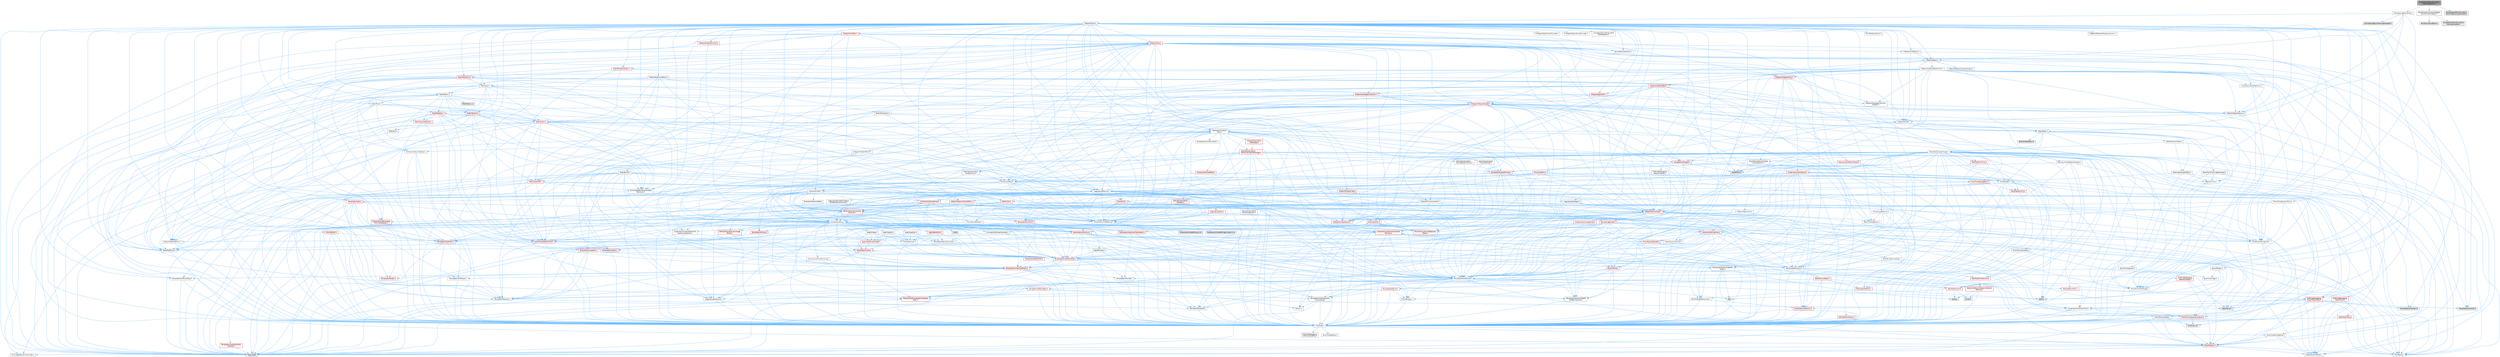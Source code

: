 digraph "SmartObjectWorldConditionObjectTagQuery.h"
{
 // INTERACTIVE_SVG=YES
 // LATEX_PDF_SIZE
  bgcolor="transparent";
  edge [fontname=Helvetica,fontsize=10,labelfontname=Helvetica,labelfontsize=10];
  node [fontname=Helvetica,fontsize=10,shape=box,height=0.2,width=0.4];
  Node1 [id="Node000001",label="SmartObjectWorldCondition\lObjectTagQuery.h",height=0.2,width=0.4,color="gray40", fillcolor="grey60", style="filled", fontcolor="black",tooltip=" "];
  Node1 -> Node2 [id="edge1_Node000001_Node000002",color="steelblue1",style="solid",tooltip=" "];
  Node2 [id="Node000002",label="GameplayTagContainer.h",height=0.2,width=0.4,color="grey40", fillcolor="white", style="filled",URL="$d1/d5c/GameplayTagContainer_8h.html",tooltip=" "];
  Node2 -> Node3 [id="edge2_Node000002_Node000003",color="steelblue1",style="solid",tooltip=" "];
  Node3 [id="Node000003",label="Stats/Stats.h",height=0.2,width=0.4,color="grey40", fillcolor="white", style="filled",URL="$dc/d09/Stats_8h.html",tooltip=" "];
  Node3 -> Node4 [id="edge3_Node000003_Node000004",color="steelblue1",style="solid",tooltip=" "];
  Node4 [id="Node000004",label="CoreGlobals.h",height=0.2,width=0.4,color="grey40", fillcolor="white", style="filled",URL="$d5/d8c/CoreGlobals_8h.html",tooltip=" "];
  Node4 -> Node5 [id="edge4_Node000004_Node000005",color="steelblue1",style="solid",tooltip=" "];
  Node5 [id="Node000005",label="Containers/UnrealString.h",height=0.2,width=0.4,color="grey40", fillcolor="white", style="filled",URL="$d5/dba/UnrealString_8h.html",tooltip=" "];
  Node5 -> Node6 [id="edge5_Node000005_Node000006",color="steelblue1",style="solid",tooltip=" "];
  Node6 [id="Node000006",label="Containers/UnrealStringIncludes.h.inl",height=0.2,width=0.4,color="grey60", fillcolor="#E0E0E0", style="filled",tooltip=" "];
  Node5 -> Node7 [id="edge6_Node000005_Node000007",color="steelblue1",style="solid",tooltip=" "];
  Node7 [id="Node000007",label="Containers/UnrealString.h.inl",height=0.2,width=0.4,color="grey60", fillcolor="#E0E0E0", style="filled",tooltip=" "];
  Node5 -> Node8 [id="edge7_Node000005_Node000008",color="steelblue1",style="solid",tooltip=" "];
  Node8 [id="Node000008",label="Misc/StringFormatArg.h",height=0.2,width=0.4,color="grey40", fillcolor="white", style="filled",URL="$d2/d16/StringFormatArg_8h.html",tooltip=" "];
  Node8 -> Node9 [id="edge8_Node000008_Node000009",color="steelblue1",style="solid",tooltip=" "];
  Node9 [id="Node000009",label="Containers/ContainersFwd.h",height=0.2,width=0.4,color="grey40", fillcolor="white", style="filled",URL="$d4/d0a/ContainersFwd_8h.html",tooltip=" "];
  Node9 -> Node10 [id="edge9_Node000009_Node000010",color="steelblue1",style="solid",tooltip=" "];
  Node10 [id="Node000010",label="HAL/Platform.h",height=0.2,width=0.4,color="red", fillcolor="#FFF0F0", style="filled",URL="$d9/dd0/Platform_8h.html",tooltip=" "];
  Node10 -> Node11 [id="edge10_Node000010_Node000011",color="steelblue1",style="solid",tooltip=" "];
  Node11 [id="Node000011",label="Misc/Build.h",height=0.2,width=0.4,color="grey40", fillcolor="white", style="filled",URL="$d3/dbb/Build_8h.html",tooltip=" "];
  Node10 -> Node12 [id="edge11_Node000010_Node000012",color="steelblue1",style="solid",tooltip=" "];
  Node12 [id="Node000012",label="Misc/LargeWorldCoordinates.h",height=0.2,width=0.4,color="grey40", fillcolor="white", style="filled",URL="$d2/dcb/LargeWorldCoordinates_8h.html",tooltip=" "];
  Node10 -> Node13 [id="edge12_Node000010_Node000013",color="steelblue1",style="solid",tooltip=" "];
  Node13 [id="Node000013",label="type_traits",height=0.2,width=0.4,color="grey60", fillcolor="#E0E0E0", style="filled",tooltip=" "];
  Node10 -> Node14 [id="edge13_Node000010_Node000014",color="steelblue1",style="solid",tooltip=" "];
  Node14 [id="Node000014",label="PreprocessorHelpers.h",height=0.2,width=0.4,color="grey40", fillcolor="white", style="filled",URL="$db/ddb/PreprocessorHelpers_8h.html",tooltip=" "];
  Node9 -> Node20 [id="edge14_Node000009_Node000020",color="steelblue1",style="solid",tooltip=" "];
  Node20 [id="Node000020",label="CoreTypes.h",height=0.2,width=0.4,color="grey40", fillcolor="white", style="filled",URL="$dc/dec/CoreTypes_8h.html",tooltip=" "];
  Node20 -> Node10 [id="edge15_Node000020_Node000010",color="steelblue1",style="solid",tooltip=" "];
  Node20 -> Node21 [id="edge16_Node000020_Node000021",color="steelblue1",style="solid",tooltip=" "];
  Node21 [id="Node000021",label="ProfilingDebugging\l/UMemoryDefines.h",height=0.2,width=0.4,color="grey40", fillcolor="white", style="filled",URL="$d2/da2/UMemoryDefines_8h.html",tooltip=" "];
  Node20 -> Node22 [id="edge17_Node000020_Node000022",color="steelblue1",style="solid",tooltip=" "];
  Node22 [id="Node000022",label="Misc/CoreMiscDefines.h",height=0.2,width=0.4,color="grey40", fillcolor="white", style="filled",URL="$da/d38/CoreMiscDefines_8h.html",tooltip=" "];
  Node22 -> Node10 [id="edge18_Node000022_Node000010",color="steelblue1",style="solid",tooltip=" "];
  Node22 -> Node14 [id="edge19_Node000022_Node000014",color="steelblue1",style="solid",tooltip=" "];
  Node20 -> Node23 [id="edge20_Node000020_Node000023",color="steelblue1",style="solid",tooltip=" "];
  Node23 [id="Node000023",label="Misc/CoreDefines.h",height=0.2,width=0.4,color="grey40", fillcolor="white", style="filled",URL="$d3/dd2/CoreDefines_8h.html",tooltip=" "];
  Node9 -> Node24 [id="edge21_Node000009_Node000024",color="steelblue1",style="solid",tooltip=" "];
  Node24 [id="Node000024",label="Traits/IsContiguousContainer.h",height=0.2,width=0.4,color="red", fillcolor="#FFF0F0", style="filled",URL="$d5/d3c/IsContiguousContainer_8h.html",tooltip=" "];
  Node24 -> Node20 [id="edge22_Node000024_Node000020",color="steelblue1",style="solid",tooltip=" "];
  Node24 -> Node26 [id="edge23_Node000024_Node000026",color="steelblue1",style="solid",tooltip=" "];
  Node26 [id="Node000026",label="initializer_list",height=0.2,width=0.4,color="grey60", fillcolor="#E0E0E0", style="filled",tooltip=" "];
  Node4 -> Node20 [id="edge24_Node000004_Node000020",color="steelblue1",style="solid",tooltip=" "];
  Node4 -> Node27 [id="edge25_Node000004_Node000027",color="steelblue1",style="solid",tooltip=" "];
  Node27 [id="Node000027",label="HAL/PlatformTLS.h",height=0.2,width=0.4,color="red", fillcolor="#FFF0F0", style="filled",URL="$d0/def/PlatformTLS_8h.html",tooltip=" "];
  Node27 -> Node20 [id="edge26_Node000027_Node000020",color="steelblue1",style="solid",tooltip=" "];
  Node4 -> Node30 [id="edge27_Node000004_Node000030",color="steelblue1",style="solid",tooltip=" "];
  Node30 [id="Node000030",label="Logging/LogMacros.h",height=0.2,width=0.4,color="grey40", fillcolor="white", style="filled",URL="$d0/d16/LogMacros_8h.html",tooltip=" "];
  Node30 -> Node5 [id="edge28_Node000030_Node000005",color="steelblue1",style="solid",tooltip=" "];
  Node30 -> Node20 [id="edge29_Node000030_Node000020",color="steelblue1",style="solid",tooltip=" "];
  Node30 -> Node14 [id="edge30_Node000030_Node000014",color="steelblue1",style="solid",tooltip=" "];
  Node30 -> Node31 [id="edge31_Node000030_Node000031",color="steelblue1",style="solid",tooltip=" "];
  Node31 [id="Node000031",label="Logging/LogCategory.h",height=0.2,width=0.4,color="grey40", fillcolor="white", style="filled",URL="$d9/d36/LogCategory_8h.html",tooltip=" "];
  Node31 -> Node20 [id="edge32_Node000031_Node000020",color="steelblue1",style="solid",tooltip=" "];
  Node31 -> Node32 [id="edge33_Node000031_Node000032",color="steelblue1",style="solid",tooltip=" "];
  Node32 [id="Node000032",label="Logging/LogVerbosity.h",height=0.2,width=0.4,color="grey40", fillcolor="white", style="filled",URL="$d2/d8f/LogVerbosity_8h.html",tooltip=" "];
  Node32 -> Node20 [id="edge34_Node000032_Node000020",color="steelblue1",style="solid",tooltip=" "];
  Node31 -> Node33 [id="edge35_Node000031_Node000033",color="steelblue1",style="solid",tooltip=" "];
  Node33 [id="Node000033",label="UObject/NameTypes.h",height=0.2,width=0.4,color="red", fillcolor="#FFF0F0", style="filled",URL="$d6/d35/NameTypes_8h.html",tooltip=" "];
  Node33 -> Node20 [id="edge36_Node000033_Node000020",color="steelblue1",style="solid",tooltip=" "];
  Node33 -> Node34 [id="edge37_Node000033_Node000034",color="steelblue1",style="solid",tooltip=" "];
  Node34 [id="Node000034",label="Misc/AssertionMacros.h",height=0.2,width=0.4,color="grey40", fillcolor="white", style="filled",URL="$d0/dfa/AssertionMacros_8h.html",tooltip=" "];
  Node34 -> Node20 [id="edge38_Node000034_Node000020",color="steelblue1",style="solid",tooltip=" "];
  Node34 -> Node10 [id="edge39_Node000034_Node000010",color="steelblue1",style="solid",tooltip=" "];
  Node34 -> Node35 [id="edge40_Node000034_Node000035",color="steelblue1",style="solid",tooltip=" "];
  Node35 [id="Node000035",label="HAL/PlatformMisc.h",height=0.2,width=0.4,color="red", fillcolor="#FFF0F0", style="filled",URL="$d0/df5/PlatformMisc_8h.html",tooltip=" "];
  Node35 -> Node20 [id="edge41_Node000035_Node000020",color="steelblue1",style="solid",tooltip=" "];
  Node35 -> Node59 [id="edge42_Node000035_Node000059",color="steelblue1",style="solid",tooltip=" "];
  Node59 [id="Node000059",label="ProfilingDebugging\l/CpuProfilerTrace.h",height=0.2,width=0.4,color="red", fillcolor="#FFF0F0", style="filled",URL="$da/dcb/CpuProfilerTrace_8h.html",tooltip=" "];
  Node59 -> Node20 [id="edge43_Node000059_Node000020",color="steelblue1",style="solid",tooltip=" "];
  Node59 -> Node9 [id="edge44_Node000059_Node000009",color="steelblue1",style="solid",tooltip=" "];
  Node59 -> Node60 [id="edge45_Node000059_Node000060",color="steelblue1",style="solid",tooltip=" "];
  Node60 [id="Node000060",label="HAL/PlatformAtomics.h",height=0.2,width=0.4,color="red", fillcolor="#FFF0F0", style="filled",URL="$d3/d36/PlatformAtomics_8h.html",tooltip=" "];
  Node60 -> Node20 [id="edge46_Node000060_Node000020",color="steelblue1",style="solid",tooltip=" "];
  Node59 -> Node14 [id="edge47_Node000059_Node000014",color="steelblue1",style="solid",tooltip=" "];
  Node59 -> Node11 [id="edge48_Node000059_Node000011",color="steelblue1",style="solid",tooltip=" "];
  Node59 -> Node64 [id="edge49_Node000059_Node000064",color="steelblue1",style="solid",tooltip=" "];
  Node64 [id="Node000064",label="Trace/Detail/Channel.h",height=0.2,width=0.4,color="grey60", fillcolor="#E0E0E0", style="filled",tooltip=" "];
  Node59 -> Node65 [id="edge50_Node000059_Node000065",color="steelblue1",style="solid",tooltip=" "];
  Node65 [id="Node000065",label="Trace/Detail/Channel.inl",height=0.2,width=0.4,color="grey60", fillcolor="#E0E0E0", style="filled",tooltip=" "];
  Node59 -> Node66 [id="edge51_Node000059_Node000066",color="steelblue1",style="solid",tooltip=" "];
  Node66 [id="Node000066",label="Trace/Trace.h",height=0.2,width=0.4,color="grey60", fillcolor="#E0E0E0", style="filled",tooltip=" "];
  Node34 -> Node14 [id="edge52_Node000034_Node000014",color="steelblue1",style="solid",tooltip=" "];
  Node34 -> Node67 [id="edge53_Node000034_Node000067",color="steelblue1",style="solid",tooltip=" "];
  Node67 [id="Node000067",label="Templates/EnableIf.h",height=0.2,width=0.4,color="grey40", fillcolor="white", style="filled",URL="$d7/d60/EnableIf_8h.html",tooltip=" "];
  Node67 -> Node20 [id="edge54_Node000067_Node000020",color="steelblue1",style="solid",tooltip=" "];
  Node34 -> Node68 [id="edge55_Node000034_Node000068",color="steelblue1",style="solid",tooltip=" "];
  Node68 [id="Node000068",label="Templates/IsArrayOrRefOf\lTypeByPredicate.h",height=0.2,width=0.4,color="grey40", fillcolor="white", style="filled",URL="$d6/da1/IsArrayOrRefOfTypeByPredicate_8h.html",tooltip=" "];
  Node68 -> Node20 [id="edge56_Node000068_Node000020",color="steelblue1",style="solid",tooltip=" "];
  Node34 -> Node69 [id="edge57_Node000034_Node000069",color="steelblue1",style="solid",tooltip=" "];
  Node69 [id="Node000069",label="Templates/IsValidVariadic\lFunctionArg.h",height=0.2,width=0.4,color="grey40", fillcolor="white", style="filled",URL="$d0/dc8/IsValidVariadicFunctionArg_8h.html",tooltip=" "];
  Node69 -> Node20 [id="edge58_Node000069_Node000020",color="steelblue1",style="solid",tooltip=" "];
  Node69 -> Node70 [id="edge59_Node000069_Node000070",color="steelblue1",style="solid",tooltip=" "];
  Node70 [id="Node000070",label="IsEnum.h",height=0.2,width=0.4,color="grey40", fillcolor="white", style="filled",URL="$d4/de5/IsEnum_8h.html",tooltip=" "];
  Node69 -> Node13 [id="edge60_Node000069_Node000013",color="steelblue1",style="solid",tooltip=" "];
  Node34 -> Node71 [id="edge61_Node000034_Node000071",color="steelblue1",style="solid",tooltip=" "];
  Node71 [id="Node000071",label="Traits/IsCharEncodingCompatible\lWith.h",height=0.2,width=0.4,color="red", fillcolor="#FFF0F0", style="filled",URL="$df/dd1/IsCharEncodingCompatibleWith_8h.html",tooltip=" "];
  Node71 -> Node13 [id="edge62_Node000071_Node000013",color="steelblue1",style="solid",tooltip=" "];
  Node34 -> Node73 [id="edge63_Node000034_Node000073",color="steelblue1",style="solid",tooltip=" "];
  Node73 [id="Node000073",label="Misc/VarArgs.h",height=0.2,width=0.4,color="grey40", fillcolor="white", style="filled",URL="$d5/d6f/VarArgs_8h.html",tooltip=" "];
  Node73 -> Node20 [id="edge64_Node000073_Node000020",color="steelblue1",style="solid",tooltip=" "];
  Node34 -> Node74 [id="edge65_Node000034_Node000074",color="steelblue1",style="solid",tooltip=" "];
  Node74 [id="Node000074",label="String/FormatStringSan.h",height=0.2,width=0.4,color="red", fillcolor="#FFF0F0", style="filled",URL="$d3/d8b/FormatStringSan_8h.html",tooltip=" "];
  Node74 -> Node13 [id="edge66_Node000074_Node000013",color="steelblue1",style="solid",tooltip=" "];
  Node74 -> Node20 [id="edge67_Node000074_Node000020",color="steelblue1",style="solid",tooltip=" "];
  Node74 -> Node75 [id="edge68_Node000074_Node000075",color="steelblue1",style="solid",tooltip=" "];
  Node75 [id="Node000075",label="Templates/Requires.h",height=0.2,width=0.4,color="grey40", fillcolor="white", style="filled",URL="$dc/d96/Requires_8h.html",tooltip=" "];
  Node75 -> Node67 [id="edge69_Node000075_Node000067",color="steelblue1",style="solid",tooltip=" "];
  Node75 -> Node13 [id="edge70_Node000075_Node000013",color="steelblue1",style="solid",tooltip=" "];
  Node74 -> Node69 [id="edge71_Node000074_Node000069",color="steelblue1",style="solid",tooltip=" "];
  Node74 -> Node9 [id="edge72_Node000074_Node000009",color="steelblue1",style="solid",tooltip=" "];
  Node34 -> Node80 [id="edge73_Node000034_Node000080",color="steelblue1",style="solid",tooltip=" "];
  Node80 [id="Node000080",label="atomic",height=0.2,width=0.4,color="grey60", fillcolor="#E0E0E0", style="filled",tooltip=" "];
  Node33 -> Node81 [id="edge74_Node000033_Node000081",color="steelblue1",style="solid",tooltip=" "];
  Node81 [id="Node000081",label="HAL/UnrealMemory.h",height=0.2,width=0.4,color="grey40", fillcolor="white", style="filled",URL="$d9/d96/UnrealMemory_8h.html",tooltip=" "];
  Node81 -> Node20 [id="edge75_Node000081_Node000020",color="steelblue1",style="solid",tooltip=" "];
  Node81 -> Node82 [id="edge76_Node000081_Node000082",color="steelblue1",style="solid",tooltip=" "];
  Node82 [id="Node000082",label="GenericPlatform/GenericPlatform\lMemory.h",height=0.2,width=0.4,color="red", fillcolor="#FFF0F0", style="filled",URL="$dd/d22/GenericPlatformMemory_8h.html",tooltip=" "];
  Node82 -> Node20 [id="edge77_Node000082_Node000020",color="steelblue1",style="solid",tooltip=" "];
  Node82 -> Node52 [id="edge78_Node000082_Node000052",color="steelblue1",style="solid",tooltip=" "];
  Node52 [id="Node000052",label="string.h",height=0.2,width=0.4,color="grey60", fillcolor="#E0E0E0", style="filled",tooltip=" "];
  Node82 -> Node45 [id="edge79_Node000082_Node000045",color="steelblue1",style="solid",tooltip=" "];
  Node45 [id="Node000045",label="wchar.h",height=0.2,width=0.4,color="grey60", fillcolor="#E0E0E0", style="filled",tooltip=" "];
  Node81 -> Node85 [id="edge80_Node000081_Node000085",color="steelblue1",style="solid",tooltip=" "];
  Node85 [id="Node000085",label="HAL/MemoryBase.h",height=0.2,width=0.4,color="red", fillcolor="#FFF0F0", style="filled",URL="$d6/d9f/MemoryBase_8h.html",tooltip=" "];
  Node85 -> Node20 [id="edge81_Node000085_Node000020",color="steelblue1",style="solid",tooltip=" "];
  Node85 -> Node60 [id="edge82_Node000085_Node000060",color="steelblue1",style="solid",tooltip=" "];
  Node85 -> Node43 [id="edge83_Node000085_Node000043",color="steelblue1",style="solid",tooltip=" "];
  Node43 [id="Node000043",label="HAL/PlatformCrt.h",height=0.2,width=0.4,color="red", fillcolor="#FFF0F0", style="filled",URL="$d8/d75/PlatformCrt_8h.html",tooltip=" "];
  Node43 -> Node44 [id="edge84_Node000043_Node000044",color="steelblue1",style="solid",tooltip=" "];
  Node44 [id="Node000044",label="new",height=0.2,width=0.4,color="grey60", fillcolor="#E0E0E0", style="filled",tooltip=" "];
  Node43 -> Node45 [id="edge85_Node000043_Node000045",color="steelblue1",style="solid",tooltip=" "];
  Node43 -> Node52 [id="edge86_Node000043_Node000052",color="steelblue1",style="solid",tooltip=" "];
  Node85 -> Node87 [id="edge87_Node000085_Node000087",color="steelblue1",style="solid",tooltip=" "];
  Node87 [id="Node000087",label="Misc/OutputDevice.h",height=0.2,width=0.4,color="red", fillcolor="#FFF0F0", style="filled",URL="$d7/d32/OutputDevice_8h.html",tooltip=" "];
  Node87 -> Node20 [id="edge88_Node000087_Node000020",color="steelblue1",style="solid",tooltip=" "];
  Node87 -> Node32 [id="edge89_Node000087_Node000032",color="steelblue1",style="solid",tooltip=" "];
  Node87 -> Node73 [id="edge90_Node000087_Node000073",color="steelblue1",style="solid",tooltip=" "];
  Node87 -> Node68 [id="edge91_Node000087_Node000068",color="steelblue1",style="solid",tooltip=" "];
  Node87 -> Node69 [id="edge92_Node000087_Node000069",color="steelblue1",style="solid",tooltip=" "];
  Node87 -> Node71 [id="edge93_Node000087_Node000071",color="steelblue1",style="solid",tooltip=" "];
  Node85 -> Node88 [id="edge94_Node000085_Node000088",color="steelblue1",style="solid",tooltip=" "];
  Node88 [id="Node000088",label="Templates/Atomic.h",height=0.2,width=0.4,color="red", fillcolor="#FFF0F0", style="filled",URL="$d3/d91/Atomic_8h.html",tooltip=" "];
  Node88 -> Node89 [id="edge95_Node000088_Node000089",color="steelblue1",style="solid",tooltip=" "];
  Node89 [id="Node000089",label="HAL/ThreadSafeCounter.h",height=0.2,width=0.4,color="grey40", fillcolor="white", style="filled",URL="$dc/dc9/ThreadSafeCounter_8h.html",tooltip=" "];
  Node89 -> Node20 [id="edge96_Node000089_Node000020",color="steelblue1",style="solid",tooltip=" "];
  Node89 -> Node60 [id="edge97_Node000089_Node000060",color="steelblue1",style="solid",tooltip=" "];
  Node88 -> Node80 [id="edge98_Node000088_Node000080",color="steelblue1",style="solid",tooltip=" "];
  Node81 -> Node97 [id="edge99_Node000081_Node000097",color="steelblue1",style="solid",tooltip=" "];
  Node97 [id="Node000097",label="HAL/PlatformMemory.h",height=0.2,width=0.4,color="red", fillcolor="#FFF0F0", style="filled",URL="$de/d68/PlatformMemory_8h.html",tooltip=" "];
  Node97 -> Node20 [id="edge100_Node000097_Node000020",color="steelblue1",style="solid",tooltip=" "];
  Node97 -> Node82 [id="edge101_Node000097_Node000082",color="steelblue1",style="solid",tooltip=" "];
  Node81 -> Node99 [id="edge102_Node000081_Node000099",color="steelblue1",style="solid",tooltip=" "];
  Node99 [id="Node000099",label="ProfilingDebugging\l/MemoryTrace.h",height=0.2,width=0.4,color="red", fillcolor="#FFF0F0", style="filled",URL="$da/dd7/MemoryTrace_8h.html",tooltip=" "];
  Node99 -> Node10 [id="edge103_Node000099_Node000010",color="steelblue1",style="solid",tooltip=" "];
  Node99 -> Node55 [id="edge104_Node000099_Node000055",color="steelblue1",style="solid",tooltip=" "];
  Node55 [id="Node000055",label="Misc/EnumClassFlags.h",height=0.2,width=0.4,color="grey40", fillcolor="white", style="filled",URL="$d8/de7/EnumClassFlags_8h.html",tooltip=" "];
  Node99 -> Node66 [id="edge105_Node000099_Node000066",color="steelblue1",style="solid",tooltip=" "];
  Node81 -> Node100 [id="edge106_Node000081_Node000100",color="steelblue1",style="solid",tooltip=" "];
  Node100 [id="Node000100",label="Templates/IsPointer.h",height=0.2,width=0.4,color="grey40", fillcolor="white", style="filled",URL="$d7/d05/IsPointer_8h.html",tooltip=" "];
  Node100 -> Node20 [id="edge107_Node000100_Node000020",color="steelblue1",style="solid",tooltip=" "];
  Node33 -> Node101 [id="edge108_Node000033_Node000101",color="steelblue1",style="solid",tooltip=" "];
  Node101 [id="Node000101",label="Templates/UnrealTypeTraits.h",height=0.2,width=0.4,color="red", fillcolor="#FFF0F0", style="filled",URL="$d2/d2d/UnrealTypeTraits_8h.html",tooltip=" "];
  Node101 -> Node20 [id="edge109_Node000101_Node000020",color="steelblue1",style="solid",tooltip=" "];
  Node101 -> Node100 [id="edge110_Node000101_Node000100",color="steelblue1",style="solid",tooltip=" "];
  Node101 -> Node34 [id="edge111_Node000101_Node000034",color="steelblue1",style="solid",tooltip=" "];
  Node101 -> Node67 [id="edge112_Node000101_Node000067",color="steelblue1",style="solid",tooltip=" "];
  Node101 -> Node70 [id="edge113_Node000101_Node000070",color="steelblue1",style="solid",tooltip=" "];
  Node101 -> Node103 [id="edge114_Node000101_Node000103",color="steelblue1",style="solid",tooltip=" "];
  Node103 [id="Node000103",label="Templates/Models.h",height=0.2,width=0.4,color="red", fillcolor="#FFF0F0", style="filled",URL="$d3/d0c/Models_8h.html",tooltip=" "];
  Node101 -> Node104 [id="edge115_Node000101_Node000104",color="steelblue1",style="solid",tooltip=" "];
  Node104 [id="Node000104",label="Templates/IsPODType.h",height=0.2,width=0.4,color="grey40", fillcolor="white", style="filled",URL="$d7/db1/IsPODType_8h.html",tooltip=" "];
  Node104 -> Node20 [id="edge116_Node000104_Node000020",color="steelblue1",style="solid",tooltip=" "];
  Node101 -> Node105 [id="edge117_Node000101_Node000105",color="steelblue1",style="solid",tooltip=" "];
  Node105 [id="Node000105",label="Templates/IsUECoreType.h",height=0.2,width=0.4,color="grey40", fillcolor="white", style="filled",URL="$d1/db8/IsUECoreType_8h.html",tooltip=" "];
  Node105 -> Node20 [id="edge118_Node000105_Node000020",color="steelblue1",style="solid",tooltip=" "];
  Node105 -> Node13 [id="edge119_Node000105_Node000013",color="steelblue1",style="solid",tooltip=" "];
  Node33 -> Node106 [id="edge120_Node000033_Node000106",color="steelblue1",style="solid",tooltip=" "];
  Node106 [id="Node000106",label="Templates/UnrealTemplate.h",height=0.2,width=0.4,color="red", fillcolor="#FFF0F0", style="filled",URL="$d4/d24/UnrealTemplate_8h.html",tooltip=" "];
  Node106 -> Node20 [id="edge121_Node000106_Node000020",color="steelblue1",style="solid",tooltip=" "];
  Node106 -> Node100 [id="edge122_Node000106_Node000100",color="steelblue1",style="solid",tooltip=" "];
  Node106 -> Node81 [id="edge123_Node000106_Node000081",color="steelblue1",style="solid",tooltip=" "];
  Node106 -> Node101 [id="edge124_Node000106_Node000101",color="steelblue1",style="solid",tooltip=" "];
  Node106 -> Node75 [id="edge125_Node000106_Node000075",color="steelblue1",style="solid",tooltip=" "];
  Node106 -> Node110 [id="edge126_Node000106_Node000110",color="steelblue1",style="solid",tooltip=" "];
  Node110 [id="Node000110",label="Templates/TypeCompatible\lBytes.h",height=0.2,width=0.4,color="grey40", fillcolor="white", style="filled",URL="$df/d0a/TypeCompatibleBytes_8h.html",tooltip=" "];
  Node110 -> Node20 [id="edge127_Node000110_Node000020",color="steelblue1",style="solid",tooltip=" "];
  Node110 -> Node52 [id="edge128_Node000110_Node000052",color="steelblue1",style="solid",tooltip=" "];
  Node110 -> Node44 [id="edge129_Node000110_Node000044",color="steelblue1",style="solid",tooltip=" "];
  Node110 -> Node13 [id="edge130_Node000110_Node000013",color="steelblue1",style="solid",tooltip=" "];
  Node106 -> Node24 [id="edge131_Node000106_Node000024",color="steelblue1",style="solid",tooltip=" "];
  Node106 -> Node13 [id="edge132_Node000106_Node000013",color="steelblue1",style="solid",tooltip=" "];
  Node33 -> Node5 [id="edge133_Node000033_Node000005",color="steelblue1",style="solid",tooltip=" "];
  Node33 -> Node112 [id="edge134_Node000033_Node000112",color="steelblue1",style="solid",tooltip=" "];
  Node112 [id="Node000112",label="HAL/CriticalSection.h",height=0.2,width=0.4,color="grey40", fillcolor="white", style="filled",URL="$d6/d90/CriticalSection_8h.html",tooltip=" "];
  Node112 -> Node113 [id="edge135_Node000112_Node000113",color="steelblue1",style="solid",tooltip=" "];
  Node113 [id="Node000113",label="HAL/PlatformMutex.h",height=0.2,width=0.4,color="red", fillcolor="#FFF0F0", style="filled",URL="$d9/d0b/PlatformMutex_8h.html",tooltip=" "];
  Node113 -> Node20 [id="edge136_Node000113_Node000020",color="steelblue1",style="solid",tooltip=" "];
  Node33 -> Node37 [id="edge137_Node000033_Node000037",color="steelblue1",style="solid",tooltip=" "];
  Node37 [id="Node000037",label="Containers/StringFwd.h",height=0.2,width=0.4,color="grey40", fillcolor="white", style="filled",URL="$df/d37/StringFwd_8h.html",tooltip=" "];
  Node37 -> Node20 [id="edge138_Node000037_Node000020",color="steelblue1",style="solid",tooltip=" "];
  Node37 -> Node38 [id="edge139_Node000037_Node000038",color="steelblue1",style="solid",tooltip=" "];
  Node38 [id="Node000038",label="Traits/ElementType.h",height=0.2,width=0.4,color="grey40", fillcolor="white", style="filled",URL="$d5/d4f/ElementType_8h.html",tooltip=" "];
  Node38 -> Node10 [id="edge140_Node000038_Node000010",color="steelblue1",style="solid",tooltip=" "];
  Node38 -> Node26 [id="edge141_Node000038_Node000026",color="steelblue1",style="solid",tooltip=" "];
  Node38 -> Node13 [id="edge142_Node000038_Node000013",color="steelblue1",style="solid",tooltip=" "];
  Node37 -> Node24 [id="edge143_Node000037_Node000024",color="steelblue1",style="solid",tooltip=" "];
  Node33 -> Node180 [id="edge144_Node000033_Node000180",color="steelblue1",style="solid",tooltip=" "];
  Node180 [id="Node000180",label="UObject/UnrealNames.h",height=0.2,width=0.4,color="red", fillcolor="#FFF0F0", style="filled",URL="$d8/db1/UnrealNames_8h.html",tooltip=" "];
  Node180 -> Node20 [id="edge145_Node000180_Node000020",color="steelblue1",style="solid",tooltip=" "];
  Node33 -> Node88 [id="edge146_Node000033_Node000088",color="steelblue1",style="solid",tooltip=" "];
  Node33 -> Node129 [id="edge147_Node000033_Node000129",color="steelblue1",style="solid",tooltip=" "];
  Node129 [id="Node000129",label="Misc/IntrusiveUnsetOptional\lState.h",height=0.2,width=0.4,color="red", fillcolor="#FFF0F0", style="filled",URL="$d2/d0a/IntrusiveUnsetOptionalState_8h.html",tooltip=" "];
  Node33 -> Node182 [id="edge148_Node000033_Node000182",color="steelblue1",style="solid",tooltip=" "];
  Node182 [id="Node000182",label="Misc/StringBuilder.h",height=0.2,width=0.4,color="red", fillcolor="#FFF0F0", style="filled",URL="$d4/d52/StringBuilder_8h.html",tooltip=" "];
  Node182 -> Node37 [id="edge149_Node000182_Node000037",color="steelblue1",style="solid",tooltip=" "];
  Node182 -> Node183 [id="edge150_Node000182_Node000183",color="steelblue1",style="solid",tooltip=" "];
  Node183 [id="Node000183",label="Containers/StringView.h",height=0.2,width=0.4,color="red", fillcolor="#FFF0F0", style="filled",URL="$dd/dea/StringView_8h.html",tooltip=" "];
  Node183 -> Node20 [id="edge151_Node000183_Node000020",color="steelblue1",style="solid",tooltip=" "];
  Node183 -> Node37 [id="edge152_Node000183_Node000037",color="steelblue1",style="solid",tooltip=" "];
  Node183 -> Node81 [id="edge153_Node000183_Node000081",color="steelblue1",style="solid",tooltip=" "];
  Node183 -> Node53 [id="edge154_Node000183_Node000053",color="steelblue1",style="solid",tooltip=" "];
  Node53 [id="Node000053",label="Math/NumericLimits.h",height=0.2,width=0.4,color="grey40", fillcolor="white", style="filled",URL="$df/d1b/NumericLimits_8h.html",tooltip=" "];
  Node53 -> Node20 [id="edge155_Node000053_Node000020",color="steelblue1",style="solid",tooltip=" "];
  Node183 -> Node177 [id="edge156_Node000183_Node000177",color="steelblue1",style="solid",tooltip=" "];
  Node177 [id="Node000177",label="Math/UnrealMathUtility.h",height=0.2,width=0.4,color="red", fillcolor="#FFF0F0", style="filled",URL="$db/db8/UnrealMathUtility_8h.html",tooltip=" "];
  Node177 -> Node20 [id="edge157_Node000177_Node000020",color="steelblue1",style="solid",tooltip=" "];
  Node177 -> Node34 [id="edge158_Node000177_Node000034",color="steelblue1",style="solid",tooltip=" "];
  Node177 -> Node118 [id="edge159_Node000177_Node000118",color="steelblue1",style="solid",tooltip=" "];
  Node118 [id="Node000118",label="HAL/PlatformMath.h",height=0.2,width=0.4,color="red", fillcolor="#FFF0F0", style="filled",URL="$dc/d53/PlatformMath_8h.html",tooltip=" "];
  Node118 -> Node20 [id="edge160_Node000118_Node000020",color="steelblue1",style="solid",tooltip=" "];
  Node177 -> Node40 [id="edge161_Node000177_Node000040",color="steelblue1",style="solid",tooltip=" "];
  Node40 [id="Node000040",label="Math/MathFwd.h",height=0.2,width=0.4,color="grey40", fillcolor="white", style="filled",URL="$d2/d10/MathFwd_8h.html",tooltip=" "];
  Node40 -> Node10 [id="edge162_Node000040_Node000010",color="steelblue1",style="solid",tooltip=" "];
  Node177 -> Node75 [id="edge163_Node000177_Node000075",color="steelblue1",style="solid",tooltip=" "];
  Node183 -> Node152 [id="edge164_Node000183_Node000152",color="steelblue1",style="solid",tooltip=" "];
  Node152 [id="Node000152",label="Misc/CString.h",height=0.2,width=0.4,color="red", fillcolor="#FFF0F0", style="filled",URL="$d2/d49/CString_8h.html",tooltip=" "];
  Node152 -> Node20 [id="edge165_Node000152_Node000020",color="steelblue1",style="solid",tooltip=" "];
  Node152 -> Node43 [id="edge166_Node000152_Node000043",color="steelblue1",style="solid",tooltip=" "];
  Node152 -> Node34 [id="edge167_Node000152_Node000034",color="steelblue1",style="solid",tooltip=" "];
  Node152 -> Node73 [id="edge168_Node000152_Node000073",color="steelblue1",style="solid",tooltip=" "];
  Node152 -> Node68 [id="edge169_Node000152_Node000068",color="steelblue1",style="solid",tooltip=" "];
  Node152 -> Node69 [id="edge170_Node000152_Node000069",color="steelblue1",style="solid",tooltip=" "];
  Node152 -> Node71 [id="edge171_Node000152_Node000071",color="steelblue1",style="solid",tooltip=" "];
  Node183 -> Node131 [id="edge172_Node000183_Node000131",color="steelblue1",style="solid",tooltip=" "];
  Node131 [id="Node000131",label="Misc/ReverseIterate.h",height=0.2,width=0.4,color="red", fillcolor="#FFF0F0", style="filled",URL="$db/de3/ReverseIterate_8h.html",tooltip=" "];
  Node131 -> Node10 [id="edge173_Node000131_Node000010",color="steelblue1",style="solid",tooltip=" "];
  Node183 -> Node75 [id="edge174_Node000183_Node000075",color="steelblue1",style="solid",tooltip=" "];
  Node183 -> Node106 [id="edge175_Node000183_Node000106",color="steelblue1",style="solid",tooltip=" "];
  Node183 -> Node38 [id="edge176_Node000183_Node000038",color="steelblue1",style="solid",tooltip=" "];
  Node183 -> Node71 [id="edge177_Node000183_Node000071",color="steelblue1",style="solid",tooltip=" "];
  Node183 -> Node24 [id="edge178_Node000183_Node000024",color="steelblue1",style="solid",tooltip=" "];
  Node183 -> Node13 [id="edge179_Node000183_Node000013",color="steelblue1",style="solid",tooltip=" "];
  Node182 -> Node20 [id="edge180_Node000182_Node000020",color="steelblue1",style="solid",tooltip=" "];
  Node182 -> Node81 [id="edge181_Node000182_Node000081",color="steelblue1",style="solid",tooltip=" "];
  Node182 -> Node34 [id="edge182_Node000182_Node000034",color="steelblue1",style="solid",tooltip=" "];
  Node182 -> Node152 [id="edge183_Node000182_Node000152",color="steelblue1",style="solid",tooltip=" "];
  Node182 -> Node67 [id="edge184_Node000182_Node000067",color="steelblue1",style="solid",tooltip=" "];
  Node182 -> Node68 [id="edge185_Node000182_Node000068",color="steelblue1",style="solid",tooltip=" "];
  Node182 -> Node69 [id="edge186_Node000182_Node000069",color="steelblue1",style="solid",tooltip=" "];
  Node182 -> Node75 [id="edge187_Node000182_Node000075",color="steelblue1",style="solid",tooltip=" "];
  Node182 -> Node106 [id="edge188_Node000182_Node000106",color="steelblue1",style="solid",tooltip=" "];
  Node182 -> Node101 [id="edge189_Node000182_Node000101",color="steelblue1",style="solid",tooltip=" "];
  Node182 -> Node71 [id="edge190_Node000182_Node000071",color="steelblue1",style="solid",tooltip=" "];
  Node182 -> Node24 [id="edge191_Node000182_Node000024",color="steelblue1",style="solid",tooltip=" "];
  Node182 -> Node13 [id="edge192_Node000182_Node000013",color="steelblue1",style="solid",tooltip=" "];
  Node33 -> Node66 [id="edge193_Node000033_Node000066",color="steelblue1",style="solid",tooltip=" "];
  Node30 -> Node188 [id="edge194_Node000030_Node000188",color="steelblue1",style="solid",tooltip=" "];
  Node188 [id="Node000188",label="Logging/LogScopedCategory\lAndVerbosityOverride.h",height=0.2,width=0.4,color="grey40", fillcolor="white", style="filled",URL="$de/dba/LogScopedCategoryAndVerbosityOverride_8h.html",tooltip=" "];
  Node188 -> Node20 [id="edge195_Node000188_Node000020",color="steelblue1",style="solid",tooltip=" "];
  Node188 -> Node32 [id="edge196_Node000188_Node000032",color="steelblue1",style="solid",tooltip=" "];
  Node188 -> Node33 [id="edge197_Node000188_Node000033",color="steelblue1",style="solid",tooltip=" "];
  Node30 -> Node189 [id="edge198_Node000030_Node000189",color="steelblue1",style="solid",tooltip=" "];
  Node189 [id="Node000189",label="Logging/LogTrace.h",height=0.2,width=0.4,color="red", fillcolor="#FFF0F0", style="filled",URL="$d5/d91/LogTrace_8h.html",tooltip=" "];
  Node189 -> Node20 [id="edge199_Node000189_Node000020",color="steelblue1",style="solid",tooltip=" "];
  Node189 -> Node128 [id="edge200_Node000189_Node000128",color="steelblue1",style="solid",tooltip=" "];
  Node128 [id="Node000128",label="Containers/Array.h",height=0.2,width=0.4,color="grey40", fillcolor="white", style="filled",URL="$df/dd0/Array_8h.html",tooltip=" "];
  Node128 -> Node20 [id="edge201_Node000128_Node000020",color="steelblue1",style="solid",tooltip=" "];
  Node128 -> Node34 [id="edge202_Node000128_Node000034",color="steelblue1",style="solid",tooltip=" "];
  Node128 -> Node129 [id="edge203_Node000128_Node000129",color="steelblue1",style="solid",tooltip=" "];
  Node128 -> Node131 [id="edge204_Node000128_Node000131",color="steelblue1",style="solid",tooltip=" "];
  Node128 -> Node81 [id="edge205_Node000128_Node000081",color="steelblue1",style="solid",tooltip=" "];
  Node128 -> Node101 [id="edge206_Node000128_Node000101",color="steelblue1",style="solid",tooltip=" "];
  Node128 -> Node106 [id="edge207_Node000128_Node000106",color="steelblue1",style="solid",tooltip=" "];
  Node128 -> Node133 [id="edge208_Node000128_Node000133",color="steelblue1",style="solid",tooltip=" "];
  Node133 [id="Node000133",label="Containers/AllowShrinking.h",height=0.2,width=0.4,color="grey40", fillcolor="white", style="filled",URL="$d7/d1a/AllowShrinking_8h.html",tooltip=" "];
  Node133 -> Node20 [id="edge209_Node000133_Node000020",color="steelblue1",style="solid",tooltip=" "];
  Node128 -> Node116 [id="edge210_Node000128_Node000116",color="steelblue1",style="solid",tooltip=" "];
  Node116 [id="Node000116",label="Containers/ContainerAllocation\lPolicies.h",height=0.2,width=0.4,color="red", fillcolor="#FFF0F0", style="filled",URL="$d7/dff/ContainerAllocationPolicies_8h.html",tooltip=" "];
  Node116 -> Node20 [id="edge211_Node000116_Node000020",color="steelblue1",style="solid",tooltip=" "];
  Node116 -> Node116 [id="edge212_Node000116_Node000116",color="steelblue1",style="solid",tooltip=" "];
  Node116 -> Node118 [id="edge213_Node000116_Node000118",color="steelblue1",style="solid",tooltip=" "];
  Node116 -> Node81 [id="edge214_Node000116_Node000081",color="steelblue1",style="solid",tooltip=" "];
  Node116 -> Node53 [id="edge215_Node000116_Node000053",color="steelblue1",style="solid",tooltip=" "];
  Node116 -> Node34 [id="edge216_Node000116_Node000034",color="steelblue1",style="solid",tooltip=" "];
  Node116 -> Node110 [id="edge217_Node000116_Node000110",color="steelblue1",style="solid",tooltip=" "];
  Node116 -> Node13 [id="edge218_Node000116_Node000013",color="steelblue1",style="solid",tooltip=" "];
  Node128 -> Node134 [id="edge219_Node000128_Node000134",color="steelblue1",style="solid",tooltip=" "];
  Node134 [id="Node000134",label="Containers/ContainerElement\lTypeCompatibility.h",height=0.2,width=0.4,color="grey40", fillcolor="white", style="filled",URL="$df/ddf/ContainerElementTypeCompatibility_8h.html",tooltip=" "];
  Node134 -> Node20 [id="edge220_Node000134_Node000020",color="steelblue1",style="solid",tooltip=" "];
  Node134 -> Node101 [id="edge221_Node000134_Node000101",color="steelblue1",style="solid",tooltip=" "];
  Node128 -> Node135 [id="edge222_Node000128_Node000135",color="steelblue1",style="solid",tooltip=" "];
  Node135 [id="Node000135",label="Serialization/Archive.h",height=0.2,width=0.4,color="red", fillcolor="#FFF0F0", style="filled",URL="$d7/d3b/Archive_8h.html",tooltip=" "];
  Node135 -> Node20 [id="edge223_Node000135_Node000020",color="steelblue1",style="solid",tooltip=" "];
  Node135 -> Node40 [id="edge224_Node000135_Node000040",color="steelblue1",style="solid",tooltip=" "];
  Node135 -> Node34 [id="edge225_Node000135_Node000034",color="steelblue1",style="solid",tooltip=" "];
  Node135 -> Node11 [id="edge226_Node000135_Node000011",color="steelblue1",style="solid",tooltip=" "];
  Node135 -> Node73 [id="edge227_Node000135_Node000073",color="steelblue1",style="solid",tooltip=" "];
  Node135 -> Node67 [id="edge228_Node000135_Node000067",color="steelblue1",style="solid",tooltip=" "];
  Node135 -> Node68 [id="edge229_Node000135_Node000068",color="steelblue1",style="solid",tooltip=" "];
  Node135 -> Node69 [id="edge230_Node000135_Node000069",color="steelblue1",style="solid",tooltip=" "];
  Node135 -> Node106 [id="edge231_Node000135_Node000106",color="steelblue1",style="solid",tooltip=" "];
  Node135 -> Node71 [id="edge232_Node000135_Node000071",color="steelblue1",style="solid",tooltip=" "];
  Node135 -> Node144 [id="edge233_Node000135_Node000144",color="steelblue1",style="solid",tooltip=" "];
  Node144 [id="Node000144",label="UObject/ObjectVersion.h",height=0.2,width=0.4,color="grey40", fillcolor="white", style="filled",URL="$da/d63/ObjectVersion_8h.html",tooltip=" "];
  Node144 -> Node20 [id="edge234_Node000144_Node000020",color="steelblue1",style="solid",tooltip=" "];
  Node128 -> Node145 [id="edge235_Node000128_Node000145",color="steelblue1",style="solid",tooltip=" "];
  Node145 [id="Node000145",label="Serialization/MemoryImage\lWriter.h",height=0.2,width=0.4,color="red", fillcolor="#FFF0F0", style="filled",URL="$d0/d08/MemoryImageWriter_8h.html",tooltip=" "];
  Node145 -> Node20 [id="edge236_Node000145_Node000020",color="steelblue1",style="solid",tooltip=" "];
  Node128 -> Node159 [id="edge237_Node000128_Node000159",color="steelblue1",style="solid",tooltip=" "];
  Node159 [id="Node000159",label="Algo/Heapify.h",height=0.2,width=0.4,color="grey40", fillcolor="white", style="filled",URL="$d0/d2a/Heapify_8h.html",tooltip=" "];
  Node159 -> Node160 [id="edge238_Node000159_Node000160",color="steelblue1",style="solid",tooltip=" "];
  Node160 [id="Node000160",label="Algo/Impl/BinaryHeap.h",height=0.2,width=0.4,color="red", fillcolor="#FFF0F0", style="filled",URL="$d7/da3/Algo_2Impl_2BinaryHeap_8h.html",tooltip=" "];
  Node160 -> Node161 [id="edge239_Node000160_Node000161",color="steelblue1",style="solid",tooltip=" "];
  Node161 [id="Node000161",label="Templates/Invoke.h",height=0.2,width=0.4,color="red", fillcolor="#FFF0F0", style="filled",URL="$d7/deb/Invoke_8h.html",tooltip=" "];
  Node161 -> Node20 [id="edge240_Node000161_Node000020",color="steelblue1",style="solid",tooltip=" "];
  Node161 -> Node106 [id="edge241_Node000161_Node000106",color="steelblue1",style="solid",tooltip=" "];
  Node161 -> Node13 [id="edge242_Node000161_Node000013",color="steelblue1",style="solid",tooltip=" "];
  Node160 -> Node13 [id="edge243_Node000160_Node000013",color="steelblue1",style="solid",tooltip=" "];
  Node159 -> Node165 [id="edge244_Node000159_Node000165",color="steelblue1",style="solid",tooltip=" "];
  Node165 [id="Node000165",label="Templates/IdentityFunctor.h",height=0.2,width=0.4,color="grey40", fillcolor="white", style="filled",URL="$d7/d2e/IdentityFunctor_8h.html",tooltip=" "];
  Node165 -> Node10 [id="edge245_Node000165_Node000010",color="steelblue1",style="solid",tooltip=" "];
  Node159 -> Node161 [id="edge246_Node000159_Node000161",color="steelblue1",style="solid",tooltip=" "];
  Node159 -> Node166 [id="edge247_Node000159_Node000166",color="steelblue1",style="solid",tooltip=" "];
  Node166 [id="Node000166",label="Templates/Less.h",height=0.2,width=0.4,color="grey40", fillcolor="white", style="filled",URL="$de/dc8/Less_8h.html",tooltip=" "];
  Node166 -> Node20 [id="edge248_Node000166_Node000020",color="steelblue1",style="solid",tooltip=" "];
  Node166 -> Node106 [id="edge249_Node000166_Node000106",color="steelblue1",style="solid",tooltip=" "];
  Node159 -> Node106 [id="edge250_Node000159_Node000106",color="steelblue1",style="solid",tooltip=" "];
  Node128 -> Node167 [id="edge251_Node000128_Node000167",color="steelblue1",style="solid",tooltip=" "];
  Node167 [id="Node000167",label="Algo/HeapSort.h",height=0.2,width=0.4,color="grey40", fillcolor="white", style="filled",URL="$d3/d92/HeapSort_8h.html",tooltip=" "];
  Node167 -> Node160 [id="edge252_Node000167_Node000160",color="steelblue1",style="solid",tooltip=" "];
  Node167 -> Node165 [id="edge253_Node000167_Node000165",color="steelblue1",style="solid",tooltip=" "];
  Node167 -> Node166 [id="edge254_Node000167_Node000166",color="steelblue1",style="solid",tooltip=" "];
  Node167 -> Node106 [id="edge255_Node000167_Node000106",color="steelblue1",style="solid",tooltip=" "];
  Node128 -> Node168 [id="edge256_Node000128_Node000168",color="steelblue1",style="solid",tooltip=" "];
  Node168 [id="Node000168",label="Algo/IsHeap.h",height=0.2,width=0.4,color="grey40", fillcolor="white", style="filled",URL="$de/d32/IsHeap_8h.html",tooltip=" "];
  Node168 -> Node160 [id="edge257_Node000168_Node000160",color="steelblue1",style="solid",tooltip=" "];
  Node168 -> Node165 [id="edge258_Node000168_Node000165",color="steelblue1",style="solid",tooltip=" "];
  Node168 -> Node161 [id="edge259_Node000168_Node000161",color="steelblue1",style="solid",tooltip=" "];
  Node168 -> Node166 [id="edge260_Node000168_Node000166",color="steelblue1",style="solid",tooltip=" "];
  Node168 -> Node106 [id="edge261_Node000168_Node000106",color="steelblue1",style="solid",tooltip=" "];
  Node128 -> Node160 [id="edge262_Node000128_Node000160",color="steelblue1",style="solid",tooltip=" "];
  Node128 -> Node169 [id="edge263_Node000128_Node000169",color="steelblue1",style="solid",tooltip=" "];
  Node169 [id="Node000169",label="Algo/StableSort.h",height=0.2,width=0.4,color="red", fillcolor="#FFF0F0", style="filled",URL="$d7/d3c/StableSort_8h.html",tooltip=" "];
  Node169 -> Node165 [id="edge264_Node000169_Node000165",color="steelblue1",style="solid",tooltip=" "];
  Node169 -> Node161 [id="edge265_Node000169_Node000161",color="steelblue1",style="solid",tooltip=" "];
  Node169 -> Node166 [id="edge266_Node000169_Node000166",color="steelblue1",style="solid",tooltip=" "];
  Node169 -> Node106 [id="edge267_Node000169_Node000106",color="steelblue1",style="solid",tooltip=" "];
  Node128 -> Node172 [id="edge268_Node000128_Node000172",color="steelblue1",style="solid",tooltip=" "];
  Node172 [id="Node000172",label="Concepts/GetTypeHashable.h",height=0.2,width=0.4,color="grey40", fillcolor="white", style="filled",URL="$d3/da2/GetTypeHashable_8h.html",tooltip=" "];
  Node172 -> Node20 [id="edge269_Node000172_Node000020",color="steelblue1",style="solid",tooltip=" "];
  Node172 -> Node150 [id="edge270_Node000172_Node000150",color="steelblue1",style="solid",tooltip=" "];
  Node150 [id="Node000150",label="Templates/TypeHash.h",height=0.2,width=0.4,color="red", fillcolor="#FFF0F0", style="filled",URL="$d1/d62/TypeHash_8h.html",tooltip=" "];
  Node150 -> Node20 [id="edge271_Node000150_Node000020",color="steelblue1",style="solid",tooltip=" "];
  Node150 -> Node75 [id="edge272_Node000150_Node000075",color="steelblue1",style="solid",tooltip=" "];
  Node150 -> Node13 [id="edge273_Node000150_Node000013",color="steelblue1",style="solid",tooltip=" "];
  Node128 -> Node165 [id="edge274_Node000128_Node000165",color="steelblue1",style="solid",tooltip=" "];
  Node128 -> Node161 [id="edge275_Node000128_Node000161",color="steelblue1",style="solid",tooltip=" "];
  Node128 -> Node166 [id="edge276_Node000128_Node000166",color="steelblue1",style="solid",tooltip=" "];
  Node128 -> Node173 [id="edge277_Node000128_Node000173",color="steelblue1",style="solid",tooltip=" "];
  Node173 [id="Node000173",label="Templates/LosesQualifiers\lFromTo.h",height=0.2,width=0.4,color="red", fillcolor="#FFF0F0", style="filled",URL="$d2/db3/LosesQualifiersFromTo_8h.html",tooltip=" "];
  Node173 -> Node13 [id="edge278_Node000173_Node000013",color="steelblue1",style="solid",tooltip=" "];
  Node128 -> Node75 [id="edge279_Node000128_Node000075",color="steelblue1",style="solid",tooltip=" "];
  Node128 -> Node174 [id="edge280_Node000128_Node000174",color="steelblue1",style="solid",tooltip=" "];
  Node174 [id="Node000174",label="Templates/Sorting.h",height=0.2,width=0.4,color="red", fillcolor="#FFF0F0", style="filled",URL="$d3/d9e/Sorting_8h.html",tooltip=" "];
  Node174 -> Node20 [id="edge281_Node000174_Node000020",color="steelblue1",style="solid",tooltip=" "];
  Node174 -> Node118 [id="edge282_Node000174_Node000118",color="steelblue1",style="solid",tooltip=" "];
  Node174 -> Node166 [id="edge283_Node000174_Node000166",color="steelblue1",style="solid",tooltip=" "];
  Node128 -> Node178 [id="edge284_Node000128_Node000178",color="steelblue1",style="solid",tooltip=" "];
  Node178 [id="Node000178",label="Templates/AlignmentTemplates.h",height=0.2,width=0.4,color="red", fillcolor="#FFF0F0", style="filled",URL="$dd/d32/AlignmentTemplates_8h.html",tooltip=" "];
  Node178 -> Node20 [id="edge285_Node000178_Node000020",color="steelblue1",style="solid",tooltip=" "];
  Node178 -> Node100 [id="edge286_Node000178_Node000100",color="steelblue1",style="solid",tooltip=" "];
  Node128 -> Node38 [id="edge287_Node000128_Node000038",color="steelblue1",style="solid",tooltip=" "];
  Node128 -> Node124 [id="edge288_Node000128_Node000124",color="steelblue1",style="solid",tooltip=" "];
  Node124 [id="Node000124",label="limits",height=0.2,width=0.4,color="grey60", fillcolor="#E0E0E0", style="filled",tooltip=" "];
  Node128 -> Node13 [id="edge289_Node000128_Node000013",color="steelblue1",style="solid",tooltip=" "];
  Node189 -> Node14 [id="edge290_Node000189_Node000014",color="steelblue1",style="solid",tooltip=" "];
  Node189 -> Node32 [id="edge291_Node000189_Node000032",color="steelblue1",style="solid",tooltip=" "];
  Node189 -> Node11 [id="edge292_Node000189_Node000011",color="steelblue1",style="solid",tooltip=" "];
  Node189 -> Node68 [id="edge293_Node000189_Node000068",color="steelblue1",style="solid",tooltip=" "];
  Node189 -> Node66 [id="edge294_Node000189_Node000066",color="steelblue1",style="solid",tooltip=" "];
  Node189 -> Node71 [id="edge295_Node000189_Node000071",color="steelblue1",style="solid",tooltip=" "];
  Node30 -> Node32 [id="edge296_Node000030_Node000032",color="steelblue1",style="solid",tooltip=" "];
  Node30 -> Node34 [id="edge297_Node000030_Node000034",color="steelblue1",style="solid",tooltip=" "];
  Node30 -> Node11 [id="edge298_Node000030_Node000011",color="steelblue1",style="solid",tooltip=" "];
  Node30 -> Node73 [id="edge299_Node000030_Node000073",color="steelblue1",style="solid",tooltip=" "];
  Node30 -> Node74 [id="edge300_Node000030_Node000074",color="steelblue1",style="solid",tooltip=" "];
  Node30 -> Node67 [id="edge301_Node000030_Node000067",color="steelblue1",style="solid",tooltip=" "];
  Node30 -> Node68 [id="edge302_Node000030_Node000068",color="steelblue1",style="solid",tooltip=" "];
  Node30 -> Node69 [id="edge303_Node000030_Node000069",color="steelblue1",style="solid",tooltip=" "];
  Node30 -> Node71 [id="edge304_Node000030_Node000071",color="steelblue1",style="solid",tooltip=" "];
  Node30 -> Node13 [id="edge305_Node000030_Node000013",color="steelblue1",style="solid",tooltip=" "];
  Node4 -> Node11 [id="edge306_Node000004_Node000011",color="steelblue1",style="solid",tooltip=" "];
  Node4 -> Node55 [id="edge307_Node000004_Node000055",color="steelblue1",style="solid",tooltip=" "];
  Node4 -> Node87 [id="edge308_Node000004_Node000087",color="steelblue1",style="solid",tooltip=" "];
  Node4 -> Node59 [id="edge309_Node000004_Node000059",color="steelblue1",style="solid",tooltip=" "];
  Node4 -> Node88 [id="edge310_Node000004_Node000088",color="steelblue1",style="solid",tooltip=" "];
  Node4 -> Node33 [id="edge311_Node000004_Node000033",color="steelblue1",style="solid",tooltip=" "];
  Node4 -> Node80 [id="edge312_Node000004_Node000080",color="steelblue1",style="solid",tooltip=" "];
  Node3 -> Node20 [id="edge313_Node000003_Node000020",color="steelblue1",style="solid",tooltip=" "];
  Node3 -> Node190 [id="edge314_Node000003_Node000190",color="steelblue1",style="solid",tooltip=" "];
  Node190 [id="Node000190",label="StatsCommon.h",height=0.2,width=0.4,color="grey40", fillcolor="white", style="filled",URL="$df/d16/StatsCommon_8h.html",tooltip=" "];
  Node190 -> Node20 [id="edge315_Node000190_Node000020",color="steelblue1",style="solid",tooltip=" "];
  Node190 -> Node11 [id="edge316_Node000190_Node000011",color="steelblue1",style="solid",tooltip=" "];
  Node190 -> Node55 [id="edge317_Node000190_Node000055",color="steelblue1",style="solid",tooltip=" "];
  Node3 -> Node191 [id="edge318_Node000003_Node000191",color="steelblue1",style="solid",tooltip=" "];
  Node191 [id="Node000191",label="Stats/DynamicStats.h",height=0.2,width=0.4,color="grey40", fillcolor="white", style="filled",URL="$dc/d24/DynamicStats_8h.html",tooltip=" "];
  Node191 -> Node11 [id="edge319_Node000191_Node000011",color="steelblue1",style="solid",tooltip=" "];
  Node191 -> Node192 [id="edge320_Node000191_Node000192",color="steelblue1",style="solid",tooltip=" "];
  Node192 [id="Node000192",label="Stats/LightweightStats.h",height=0.2,width=0.4,color="grey40", fillcolor="white", style="filled",URL="$d5/d66/LightweightStats_8h.html",tooltip=" "];
  Node192 -> Node20 [id="edge321_Node000192_Node000020",color="steelblue1",style="solid",tooltip=" "];
  Node192 -> Node4 [id="edge322_Node000192_Node000004",color="steelblue1",style="solid",tooltip=" "];
  Node192 -> Node11 [id="edge323_Node000192_Node000011",color="steelblue1",style="solid",tooltip=" "];
  Node192 -> Node190 [id="edge324_Node000192_Node000190",color="steelblue1",style="solid",tooltip=" "];
  Node191 -> Node193 [id="edge325_Node000191_Node000193",color="steelblue1",style="solid",tooltip=" "];
  Node193 [id="Node000193",label="Stats/StatsSystemTypes.h",height=0.2,width=0.4,color="grey40", fillcolor="white", style="filled",URL="$d1/d5a/StatsSystemTypes_8h.html",tooltip=" "];
  Node193 -> Node11 [id="edge326_Node000193_Node000011",color="steelblue1",style="solid",tooltip=" "];
  Node193 -> Node22 [id="edge327_Node000193_Node000022",color="steelblue1",style="solid",tooltip=" "];
  Node193 -> Node128 [id="edge328_Node000193_Node000128",color="steelblue1",style="solid",tooltip=" "];
  Node193 -> Node194 [id="edge329_Node000193_Node000194",color="steelblue1",style="solid",tooltip=" "];
  Node194 [id="Node000194",label="Containers/ChunkedArray.h",height=0.2,width=0.4,color="red", fillcolor="#FFF0F0", style="filled",URL="$d8/db0/ChunkedArray_8h.html",tooltip=" "];
  Node194 -> Node20 [id="edge330_Node000194_Node000020",color="steelblue1",style="solid",tooltip=" "];
  Node194 -> Node34 [id="edge331_Node000194_Node000034",color="steelblue1",style="solid",tooltip=" "];
  Node194 -> Node129 [id="edge332_Node000194_Node000129",color="steelblue1",style="solid",tooltip=" "];
  Node194 -> Node101 [id="edge333_Node000194_Node000101",color="steelblue1",style="solid",tooltip=" "];
  Node193 -> Node116 [id="edge334_Node000193_Node000116",color="steelblue1",style="solid",tooltip=" "];
  Node193 -> Node196 [id="edge335_Node000193_Node000196",color="steelblue1",style="solid",tooltip=" "];
  Node196 [id="Node000196",label="Containers/LockFreeList.h",height=0.2,width=0.4,color="red", fillcolor="#FFF0F0", style="filled",URL="$d4/de7/LockFreeList_8h.html",tooltip=" "];
  Node196 -> Node128 [id="edge336_Node000196_Node000128",color="steelblue1",style="solid",tooltip=" "];
  Node196 -> Node9 [id="edge337_Node000196_Node000009",color="steelblue1",style="solid",tooltip=" "];
  Node196 -> Node4 [id="edge338_Node000196_Node000004",color="steelblue1",style="solid",tooltip=" "];
  Node196 -> Node20 [id="edge339_Node000196_Node000020",color="steelblue1",style="solid",tooltip=" "];
  Node196 -> Node60 [id="edge340_Node000196_Node000060",color="steelblue1",style="solid",tooltip=" "];
  Node196 -> Node89 [id="edge341_Node000196_Node000089",color="steelblue1",style="solid",tooltip=" "];
  Node196 -> Node30 [id="edge342_Node000196_Node000030",color="steelblue1",style="solid",tooltip=" "];
  Node196 -> Node34 [id="edge343_Node000196_Node000034",color="steelblue1",style="solid",tooltip=" "];
  Node196 -> Node178 [id="edge344_Node000196_Node000178",color="steelblue1",style="solid",tooltip=" "];
  Node196 -> Node200 [id="edge345_Node000196_Node000200",color="steelblue1",style="solid",tooltip=" "];
  Node200 [id="Node000200",label="Templates/Function.h",height=0.2,width=0.4,color="red", fillcolor="#FFF0F0", style="filled",URL="$df/df5/Function_8h.html",tooltip=" "];
  Node200 -> Node20 [id="edge346_Node000200_Node000020",color="steelblue1",style="solid",tooltip=" "];
  Node200 -> Node34 [id="edge347_Node000200_Node000034",color="steelblue1",style="solid",tooltip=" "];
  Node200 -> Node129 [id="edge348_Node000200_Node000129",color="steelblue1",style="solid",tooltip=" "];
  Node200 -> Node81 [id="edge349_Node000200_Node000081",color="steelblue1",style="solid",tooltip=" "];
  Node200 -> Node101 [id="edge350_Node000200_Node000101",color="steelblue1",style="solid",tooltip=" "];
  Node200 -> Node161 [id="edge351_Node000200_Node000161",color="steelblue1",style="solid",tooltip=" "];
  Node200 -> Node106 [id="edge352_Node000200_Node000106",color="steelblue1",style="solid",tooltip=" "];
  Node200 -> Node75 [id="edge353_Node000200_Node000075",color="steelblue1",style="solid",tooltip=" "];
  Node200 -> Node177 [id="edge354_Node000200_Node000177",color="steelblue1",style="solid",tooltip=" "];
  Node200 -> Node44 [id="edge355_Node000200_Node000044",color="steelblue1",style="solid",tooltip=" "];
  Node200 -> Node13 [id="edge356_Node000200_Node000013",color="steelblue1",style="solid",tooltip=" "];
  Node196 -> Node80 [id="edge357_Node000196_Node000080",color="steelblue1",style="solid",tooltip=" "];
  Node193 -> Node5 [id="edge358_Node000193_Node000005",color="steelblue1",style="solid",tooltip=" "];
  Node193 -> Node4 [id="edge359_Node000193_Node000004",color="steelblue1",style="solid",tooltip=" "];
  Node193 -> Node20 [id="edge360_Node000193_Node000020",color="steelblue1",style="solid",tooltip=" "];
  Node193 -> Node202 [id="edge361_Node000193_Node000202",color="steelblue1",style="solid",tooltip=" "];
  Node202 [id="Node000202",label="Delegates/Delegate.h",height=0.2,width=0.4,color="red", fillcolor="#FFF0F0", style="filled",URL="$d4/d80/Delegate_8h.html",tooltip=" "];
  Node202 -> Node20 [id="edge362_Node000202_Node000020",color="steelblue1",style="solid",tooltip=" "];
  Node202 -> Node34 [id="edge363_Node000202_Node000034",color="steelblue1",style="solid",tooltip=" "];
  Node202 -> Node33 [id="edge364_Node000202_Node000033",color="steelblue1",style="solid",tooltip=" "];
  Node202 -> Node203 [id="edge365_Node000202_Node000203",color="steelblue1",style="solid",tooltip=" "];
  Node203 [id="Node000203",label="Templates/SharedPointer.h",height=0.2,width=0.4,color="red", fillcolor="#FFF0F0", style="filled",URL="$d2/d17/SharedPointer_8h.html",tooltip=" "];
  Node203 -> Node20 [id="edge366_Node000203_Node000020",color="steelblue1",style="solid",tooltip=" "];
  Node203 -> Node129 [id="edge367_Node000203_Node000129",color="steelblue1",style="solid",tooltip=" "];
  Node203 -> Node34 [id="edge368_Node000203_Node000034",color="steelblue1",style="solid",tooltip=" "];
  Node203 -> Node81 [id="edge369_Node000203_Node000081",color="steelblue1",style="solid",tooltip=" "];
  Node203 -> Node128 [id="edge370_Node000203_Node000128",color="steelblue1",style="solid",tooltip=" "];
  Node203 -> Node205 [id="edge371_Node000203_Node000205",color="steelblue1",style="solid",tooltip=" "];
  Node205 [id="Node000205",label="Containers/Map.h",height=0.2,width=0.4,color="grey40", fillcolor="white", style="filled",URL="$df/d79/Map_8h.html",tooltip=" "];
  Node205 -> Node20 [id="edge372_Node000205_Node000020",color="steelblue1",style="solid",tooltip=" "];
  Node205 -> Node206 [id="edge373_Node000205_Node000206",color="steelblue1",style="solid",tooltip=" "];
  Node206 [id="Node000206",label="Algo/Reverse.h",height=0.2,width=0.4,color="grey40", fillcolor="white", style="filled",URL="$d5/d93/Reverse_8h.html",tooltip=" "];
  Node206 -> Node20 [id="edge374_Node000206_Node000020",color="steelblue1",style="solid",tooltip=" "];
  Node206 -> Node106 [id="edge375_Node000206_Node000106",color="steelblue1",style="solid",tooltip=" "];
  Node205 -> Node134 [id="edge376_Node000205_Node000134",color="steelblue1",style="solid",tooltip=" "];
  Node205 -> Node207 [id="edge377_Node000205_Node000207",color="steelblue1",style="solid",tooltip=" "];
  Node207 [id="Node000207",label="Containers/Set.h",height=0.2,width=0.4,color="grey40", fillcolor="white", style="filled",URL="$d4/d45/Set_8h.html",tooltip=" "];
  Node207 -> Node116 [id="edge378_Node000207_Node000116",color="steelblue1",style="solid",tooltip=" "];
  Node207 -> Node134 [id="edge379_Node000207_Node000134",color="steelblue1",style="solid",tooltip=" "];
  Node207 -> Node208 [id="edge380_Node000207_Node000208",color="steelblue1",style="solid",tooltip=" "];
  Node208 [id="Node000208",label="Containers/SetUtilities.h",height=0.2,width=0.4,color="red", fillcolor="#FFF0F0", style="filled",URL="$dc/de5/SetUtilities_8h.html",tooltip=" "];
  Node208 -> Node20 [id="edge381_Node000208_Node000020",color="steelblue1",style="solid",tooltip=" "];
  Node208 -> Node101 [id="edge382_Node000208_Node000101",color="steelblue1",style="solid",tooltip=" "];
  Node207 -> Node209 [id="edge383_Node000207_Node000209",color="steelblue1",style="solid",tooltip=" "];
  Node209 [id="Node000209",label="Containers/SparseArray.h",height=0.2,width=0.4,color="red", fillcolor="#FFF0F0", style="filled",URL="$d5/dbf/SparseArray_8h.html",tooltip=" "];
  Node209 -> Node20 [id="edge384_Node000209_Node000020",color="steelblue1",style="solid",tooltip=" "];
  Node209 -> Node34 [id="edge385_Node000209_Node000034",color="steelblue1",style="solid",tooltip=" "];
  Node209 -> Node81 [id="edge386_Node000209_Node000081",color="steelblue1",style="solid",tooltip=" "];
  Node209 -> Node101 [id="edge387_Node000209_Node000101",color="steelblue1",style="solid",tooltip=" "];
  Node209 -> Node106 [id="edge388_Node000209_Node000106",color="steelblue1",style="solid",tooltip=" "];
  Node209 -> Node116 [id="edge389_Node000209_Node000116",color="steelblue1",style="solid",tooltip=" "];
  Node209 -> Node166 [id="edge390_Node000209_Node000166",color="steelblue1",style="solid",tooltip=" "];
  Node209 -> Node128 [id="edge391_Node000209_Node000128",color="steelblue1",style="solid",tooltip=" "];
  Node209 -> Node177 [id="edge392_Node000209_Node000177",color="steelblue1",style="solid",tooltip=" "];
  Node209 -> Node212 [id="edge393_Node000209_Node000212",color="steelblue1",style="solid",tooltip=" "];
  Node212 [id="Node000212",label="Serialization/Structured\lArchive.h",height=0.2,width=0.4,color="red", fillcolor="#FFF0F0", style="filled",URL="$d9/d1e/StructuredArchive_8h.html",tooltip=" "];
  Node212 -> Node128 [id="edge394_Node000212_Node000128",color="steelblue1",style="solid",tooltip=" "];
  Node212 -> Node116 [id="edge395_Node000212_Node000116",color="steelblue1",style="solid",tooltip=" "];
  Node212 -> Node20 [id="edge396_Node000212_Node000020",color="steelblue1",style="solid",tooltip=" "];
  Node212 -> Node11 [id="edge397_Node000212_Node000011",color="steelblue1",style="solid",tooltip=" "];
  Node212 -> Node135 [id="edge398_Node000212_Node000135",color="steelblue1",style="solid",tooltip=" "];
  Node212 -> Node216 [id="edge399_Node000212_Node000216",color="steelblue1",style="solid",tooltip=" "];
  Node216 [id="Node000216",label="Serialization/Structured\lArchiveAdapters.h",height=0.2,width=0.4,color="red", fillcolor="#FFF0F0", style="filled",URL="$d3/de1/StructuredArchiveAdapters_8h.html",tooltip=" "];
  Node216 -> Node20 [id="edge400_Node000216_Node000020",color="steelblue1",style="solid",tooltip=" "];
  Node216 -> Node103 [id="edge401_Node000216_Node000103",color="steelblue1",style="solid",tooltip=" "];
  Node209 -> Node145 [id="edge402_Node000209_Node000145",color="steelblue1",style="solid",tooltip=" "];
  Node209 -> Node5 [id="edge403_Node000209_Node000005",color="steelblue1",style="solid",tooltip=" "];
  Node209 -> Node129 [id="edge404_Node000209_Node000129",color="steelblue1",style="solid",tooltip=" "];
  Node207 -> Node9 [id="edge405_Node000207_Node000009",color="steelblue1",style="solid",tooltip=" "];
  Node207 -> Node177 [id="edge406_Node000207_Node000177",color="steelblue1",style="solid",tooltip=" "];
  Node207 -> Node34 [id="edge407_Node000207_Node000034",color="steelblue1",style="solid",tooltip=" "];
  Node207 -> Node227 [id="edge408_Node000207_Node000227",color="steelblue1",style="solid",tooltip=" "];
  Node227 [id="Node000227",label="Misc/StructBuilder.h",height=0.2,width=0.4,color="grey40", fillcolor="white", style="filled",URL="$d9/db3/StructBuilder_8h.html",tooltip=" "];
  Node227 -> Node20 [id="edge409_Node000227_Node000020",color="steelblue1",style="solid",tooltip=" "];
  Node227 -> Node177 [id="edge410_Node000227_Node000177",color="steelblue1",style="solid",tooltip=" "];
  Node227 -> Node178 [id="edge411_Node000227_Node000178",color="steelblue1",style="solid",tooltip=" "];
  Node207 -> Node145 [id="edge412_Node000207_Node000145",color="steelblue1",style="solid",tooltip=" "];
  Node207 -> Node212 [id="edge413_Node000207_Node000212",color="steelblue1",style="solid",tooltip=" "];
  Node207 -> Node200 [id="edge414_Node000207_Node000200",color="steelblue1",style="solid",tooltip=" "];
  Node207 -> Node228 [id="edge415_Node000207_Node000228",color="steelblue1",style="solid",tooltip=" "];
  Node228 [id="Node000228",label="Templates/RetainedRef.h",height=0.2,width=0.4,color="grey40", fillcolor="white", style="filled",URL="$d1/dac/RetainedRef_8h.html",tooltip=" "];
  Node207 -> Node174 [id="edge416_Node000207_Node000174",color="steelblue1",style="solid",tooltip=" "];
  Node207 -> Node150 [id="edge417_Node000207_Node000150",color="steelblue1",style="solid",tooltip=" "];
  Node207 -> Node106 [id="edge418_Node000207_Node000106",color="steelblue1",style="solid",tooltip=" "];
  Node207 -> Node26 [id="edge419_Node000207_Node000026",color="steelblue1",style="solid",tooltip=" "];
  Node207 -> Node13 [id="edge420_Node000207_Node000013",color="steelblue1",style="solid",tooltip=" "];
  Node205 -> Node5 [id="edge421_Node000205_Node000005",color="steelblue1",style="solid",tooltip=" "];
  Node205 -> Node34 [id="edge422_Node000205_Node000034",color="steelblue1",style="solid",tooltip=" "];
  Node205 -> Node227 [id="edge423_Node000205_Node000227",color="steelblue1",style="solid",tooltip=" "];
  Node205 -> Node200 [id="edge424_Node000205_Node000200",color="steelblue1",style="solid",tooltip=" "];
  Node205 -> Node174 [id="edge425_Node000205_Node000174",color="steelblue1",style="solid",tooltip=" "];
  Node205 -> Node229 [id="edge426_Node000205_Node000229",color="steelblue1",style="solid",tooltip=" "];
  Node229 [id="Node000229",label="Templates/Tuple.h",height=0.2,width=0.4,color="red", fillcolor="#FFF0F0", style="filled",URL="$d2/d4f/Tuple_8h.html",tooltip=" "];
  Node229 -> Node20 [id="edge427_Node000229_Node000020",color="steelblue1",style="solid",tooltip=" "];
  Node229 -> Node106 [id="edge428_Node000229_Node000106",color="steelblue1",style="solid",tooltip=" "];
  Node229 -> Node161 [id="edge429_Node000229_Node000161",color="steelblue1",style="solid",tooltip=" "];
  Node229 -> Node212 [id="edge430_Node000229_Node000212",color="steelblue1",style="solid",tooltip=" "];
  Node229 -> Node75 [id="edge431_Node000229_Node000075",color="steelblue1",style="solid",tooltip=" "];
  Node229 -> Node150 [id="edge432_Node000229_Node000150",color="steelblue1",style="solid",tooltip=" "];
  Node229 -> Node13 [id="edge433_Node000229_Node000013",color="steelblue1",style="solid",tooltip=" "];
  Node205 -> Node106 [id="edge434_Node000205_Node000106",color="steelblue1",style="solid",tooltip=" "];
  Node205 -> Node101 [id="edge435_Node000205_Node000101",color="steelblue1",style="solid",tooltip=" "];
  Node205 -> Node13 [id="edge436_Node000205_Node000013",color="steelblue1",style="solid",tooltip=" "];
  Node203 -> Node4 [id="edge437_Node000203_Node000004",color="steelblue1",style="solid",tooltip=" "];
  Node202 -> Node234 [id="edge438_Node000202_Node000234",color="steelblue1",style="solid",tooltip=" "];
  Node234 [id="Node000234",label="AutoRTFM.h",height=0.2,width=0.4,color="grey60", fillcolor="#E0E0E0", style="filled",tooltip=" "];
  Node193 -> Node254 [id="edge439_Node000193_Node000254",color="steelblue1",style="solid",tooltip=" "];
  Node254 [id="Node000254",label="HAL/LowLevelMemTracker.h",height=0.2,width=0.4,color="red", fillcolor="#FFF0F0", style="filled",URL="$d0/d14/LowLevelMemTracker_8h.html",tooltip=" "];
  Node254 -> Node20 [id="edge440_Node000254_Node000020",color="steelblue1",style="solid",tooltip=" "];
  Node254 -> Node234 [id="edge441_Node000254_Node000234",color="steelblue1",style="solid",tooltip=" "];
  Node193 -> Node43 [id="edge442_Node000193_Node000043",color="steelblue1",style="solid",tooltip=" "];
  Node193 -> Node97 [id="edge443_Node000193_Node000097",color="steelblue1",style="solid",tooltip=" "];
  Node193 -> Node35 [id="edge444_Node000193_Node000035",color="steelblue1",style="solid",tooltip=" "];
  Node193 -> Node27 [id="edge445_Node000193_Node000027",color="steelblue1",style="solid",tooltip=" "];
  Node193 -> Node258 [id="edge446_Node000193_Node000258",color="steelblue1",style="solid",tooltip=" "];
  Node258 [id="Node000258",label="HAL/PlatformTime.h",height=0.2,width=0.4,color="red", fillcolor="#FFF0F0", style="filled",URL="$de/d9f/PlatformTime_8h.html",tooltip=" "];
  Node258 -> Node20 [id="edge447_Node000258_Node000020",color="steelblue1",style="solid",tooltip=" "];
  Node193 -> Node89 [id="edge448_Node000193_Node000089",color="steelblue1",style="solid",tooltip=" "];
  Node193 -> Node81 [id="edge449_Node000193_Node000081",color="steelblue1",style="solid",tooltip=" "];
  Node193 -> Node260 [id="edge450_Node000193_Node000260",color="steelblue1",style="solid",tooltip=" "];
  Node260 [id="Node000260",label="Math/Color.h",height=0.2,width=0.4,color="red", fillcolor="#FFF0F0", style="filled",URL="$dd/dac/Color_8h.html",tooltip=" "];
  Node260 -> Node128 [id="edge451_Node000260_Node000128",color="steelblue1",style="solid",tooltip=" "];
  Node260 -> Node5 [id="edge452_Node000260_Node000005",color="steelblue1",style="solid",tooltip=" "];
  Node260 -> Node20 [id="edge453_Node000260_Node000020",color="steelblue1",style="solid",tooltip=" "];
  Node260 -> Node14 [id="edge454_Node000260_Node000014",color="steelblue1",style="solid",tooltip=" "];
  Node260 -> Node40 [id="edge455_Node000260_Node000040",color="steelblue1",style="solid",tooltip=" "];
  Node260 -> Node177 [id="edge456_Node000260_Node000177",color="steelblue1",style="solid",tooltip=" "];
  Node260 -> Node34 [id="edge457_Node000260_Node000034",color="steelblue1",style="solid",tooltip=" "];
  Node260 -> Node135 [id="edge458_Node000260_Node000135",color="steelblue1",style="solid",tooltip=" "];
  Node260 -> Node212 [id="edge459_Node000260_Node000212",color="steelblue1",style="solid",tooltip=" "];
  Node193 -> Node53 [id="edge460_Node000193_Node000053",color="steelblue1",style="solid",tooltip=" "];
  Node193 -> Node34 [id="edge461_Node000193_Node000034",color="steelblue1",style="solid",tooltip=" "];
  Node193 -> Node152 [id="edge462_Node000193_Node000152",color="steelblue1",style="solid",tooltip=" "];
  Node193 -> Node55 [id="edge463_Node000193_Node000055",color="steelblue1",style="solid",tooltip=" "];
  Node193 -> Node262 [id="edge464_Node000193_Node000262",color="steelblue1",style="solid",tooltip=" "];
  Node262 [id="Node000262",label="Misc/SourceLocation.h",height=0.2,width=0.4,color="grey40", fillcolor="white", style="filled",URL="$d3/d9a/SourceLocation_8h.html",tooltip=" "];
  Node262 -> Node20 [id="edge465_Node000262_Node000020",color="steelblue1",style="solid",tooltip=" "];
  Node262 -> Node10 [id="edge466_Node000262_Node000010",color="steelblue1",style="solid",tooltip=" "];
  Node262 -> Node106 [id="edge467_Node000262_Node000106",color="steelblue1",style="solid",tooltip=" "];
  Node193 -> Node248 [id="edge468_Node000193_Node000248",color="steelblue1",style="solid",tooltip=" "];
  Node248 [id="Node000248",label="Misc/TransactionallySafe\lCriticalSection.h",height=0.2,width=0.4,color="grey40", fillcolor="white", style="filled",URL="$da/d63/TransactionallySafeCriticalSection_8h.html",tooltip=" "];
  Node248 -> Node112 [id="edge469_Node000248_Node000112",color="steelblue1",style="solid",tooltip=" "];
  Node248 -> Node234 [id="edge470_Node000248_Node000234",color="steelblue1",style="solid",tooltip=" "];
  Node248 -> Node203 [id="edge471_Node000248_Node000203",color="steelblue1",style="solid",tooltip=" "];
  Node193 -> Node59 [id="edge472_Node000193_Node000059",color="steelblue1",style="solid",tooltip=" "];
  Node193 -> Node263 [id="edge473_Node000193_Node000263",color="steelblue1",style="solid",tooltip=" "];
  Node263 [id="Node000263",label="ProfilingDebugging\l/MiscTrace.h",height=0.2,width=0.4,color="red", fillcolor="#FFF0F0", style="filled",URL="$da/dcf/MiscTrace_8h.html",tooltip=" "];
  Node263 -> Node9 [id="edge474_Node000263_Node000009",color="steelblue1",style="solid",tooltip=" "];
  Node263 -> Node20 [id="edge475_Node000263_Node000020",color="steelblue1",style="solid",tooltip=" "];
  Node263 -> Node14 [id="edge476_Node000263_Node000014",color="steelblue1",style="solid",tooltip=" "];
  Node263 -> Node11 [id="edge477_Node000263_Node000011",color="steelblue1",style="solid",tooltip=" "];
  Node193 -> Node190 [id="edge478_Node000193_Node000190",color="steelblue1",style="solid",tooltip=" "];
  Node193 -> Node266 [id="edge479_Node000193_Node000266",color="steelblue1",style="solid",tooltip=" "];
  Node266 [id="Node000266",label="Stats/StatsTrace.h",height=0.2,width=0.4,color="red", fillcolor="#FFF0F0", style="filled",URL="$de/d20/StatsTrace_8h.html",tooltip=" "];
  Node266 -> Node20 [id="edge480_Node000266_Node000020",color="steelblue1",style="solid",tooltip=" "];
  Node266 -> Node11 [id="edge481_Node000266_Node000011",color="steelblue1",style="solid",tooltip=" "];
  Node193 -> Node88 [id="edge482_Node000193_Node000088",color="steelblue1",style="solid",tooltip=" "];
  Node193 -> Node203 [id="edge483_Node000193_Node000203",color="steelblue1",style="solid",tooltip=" "];
  Node193 -> Node110 [id="edge484_Node000193_Node000110",color="steelblue1",style="solid",tooltip=" "];
  Node193 -> Node224 [id="edge485_Node000193_Node000224",color="steelblue1",style="solid",tooltip=" "];
  Node224 [id="Node000224",label="Templates/UniquePtr.h",height=0.2,width=0.4,color="red", fillcolor="#FFF0F0", style="filled",URL="$de/d1a/UniquePtr_8h.html",tooltip=" "];
  Node224 -> Node20 [id="edge486_Node000224_Node000020",color="steelblue1",style="solid",tooltip=" "];
  Node224 -> Node106 [id="edge487_Node000224_Node000106",color="steelblue1",style="solid",tooltip=" "];
  Node224 -> Node75 [id="edge488_Node000224_Node000075",color="steelblue1",style="solid",tooltip=" "];
  Node224 -> Node13 [id="edge489_Node000224_Node000013",color="steelblue1",style="solid",tooltip=" "];
  Node193 -> Node106 [id="edge490_Node000193_Node000106",color="steelblue1",style="solid",tooltip=" "];
  Node193 -> Node64 [id="edge491_Node000193_Node000064",color="steelblue1",style="solid",tooltip=" "];
  Node193 -> Node65 [id="edge492_Node000193_Node000065",color="steelblue1",style="solid",tooltip=" "];
  Node193 -> Node66 [id="edge493_Node000193_Node000066",color="steelblue1",style="solid",tooltip=" "];
  Node193 -> Node33 [id="edge494_Node000193_Node000033",color="steelblue1",style="solid",tooltip=" "];
  Node193 -> Node180 [id="edge495_Node000193_Node000180",color="steelblue1",style="solid",tooltip=" "];
  Node3 -> Node267 [id="edge496_Node000003_Node000267",color="steelblue1",style="solid",tooltip=" "];
  Node267 [id="Node000267",label="Stats/HitchTrackingStatScope.h",height=0.2,width=0.4,color="grey40", fillcolor="white", style="filled",URL="$d2/d93/HitchTrackingStatScope_8h.html",tooltip=" "];
  Node267 -> Node20 [id="edge497_Node000267_Node000020",color="steelblue1",style="solid",tooltip=" "];
  Node267 -> Node11 [id="edge498_Node000267_Node000011",color="steelblue1",style="solid",tooltip=" "];
  Node267 -> Node190 [id="edge499_Node000267_Node000190",color="steelblue1",style="solid",tooltip=" "];
  Node3 -> Node192 [id="edge500_Node000003_Node000192",color="steelblue1",style="solid",tooltip=" "];
  Node3 -> Node193 [id="edge501_Node000003_Node000193",color="steelblue1",style="solid",tooltip=" "];
  Node3 -> Node268 [id="edge502_Node000003_Node000268",color="steelblue1",style="solid",tooltip=" "];
  Node268 [id="Node000268",label="Stats/GlobalStats.inl",height=0.2,width=0.4,color="grey60", fillcolor="#E0E0E0", style="filled",tooltip=" "];
  Node2 -> Node269 [id="edge503_Node000002_Node000269",color="steelblue1",style="solid",tooltip=" "];
  Node269 [id="Node000269",label="UObject/ObjectMacros.h",height=0.2,width=0.4,color="grey40", fillcolor="white", style="filled",URL="$d8/d8d/ObjectMacros_8h.html",tooltip=" "];
  Node269 -> Node55 [id="edge504_Node000269_Node000055",color="steelblue1",style="solid",tooltip=" "];
  Node269 -> Node270 [id="edge505_Node000269_Node000270",color="steelblue1",style="solid",tooltip=" "];
  Node270 [id="Node000270",label="UObject/Script.h",height=0.2,width=0.4,color="grey40", fillcolor="white", style="filled",URL="$de/dc6/Script_8h.html",tooltip=" "];
  Node270 -> Node202 [id="edge506_Node000270_Node000202",color="steelblue1",style="solid",tooltip=" "];
  Node270 -> Node271 [id="edge507_Node000270_Node000271",color="steelblue1",style="solid",tooltip=" "];
  Node271 [id="Node000271",label="HAL/ThreadSingleton.h",height=0.2,width=0.4,color="red", fillcolor="#FFF0F0", style="filled",URL="$d0/dd5/ThreadSingleton_8h.html",tooltip=" "];
  Node271 -> Node20 [id="edge508_Node000271_Node000020",color="steelblue1",style="solid",tooltip=" "];
  Node271 -> Node200 [id="edge509_Node000271_Node000200",color="steelblue1",style="solid",tooltip=" "];
  Node271 -> Node27 [id="edge510_Node000271_Node000027",color="steelblue1",style="solid",tooltip=" "];
  Node270 -> Node3 [id="edge511_Node000270_Node000003",color="steelblue1",style="solid",tooltip=" "];
  Node270 -> Node55 [id="edge512_Node000270_Node000055",color="steelblue1",style="solid",tooltip=" "];
  Node270 -> Node273 [id="edge513_Node000270_Node000273",color="steelblue1",style="solid",tooltip=" "];
  Node273 [id="Node000273",label="Misc/CoreMisc.h",height=0.2,width=0.4,color="red", fillcolor="#FFF0F0", style="filled",URL="$d8/d97/CoreMisc_8h.html",tooltip=" "];
  Node273 -> Node128 [id="edge514_Node000273_Node000128",color="steelblue1",style="solid",tooltip=" "];
  Node273 -> Node116 [id="edge515_Node000273_Node000116",color="steelblue1",style="solid",tooltip=" "];
  Node273 -> Node205 [id="edge516_Node000273_Node000205",color="steelblue1",style="solid",tooltip=" "];
  Node273 -> Node5 [id="edge517_Node000273_Node000005",color="steelblue1",style="solid",tooltip=" "];
  Node273 -> Node4 [id="edge518_Node000273_Node000004",color="steelblue1",style="solid",tooltip=" "];
  Node273 -> Node20 [id="edge519_Node000273_Node000020",color="steelblue1",style="solid",tooltip=" "];
  Node273 -> Node271 [id="edge520_Node000273_Node000271",color="steelblue1",style="solid",tooltip=" "];
  Node273 -> Node32 [id="edge521_Node000273_Node000032",color="steelblue1",style="solid",tooltip=" "];
  Node273 -> Node11 [id="edge522_Node000273_Node000011",color="steelblue1",style="solid",tooltip=" "];
  Node273 -> Node200 [id="edge523_Node000273_Node000200",color="steelblue1",style="solid",tooltip=" "];
  Node273 -> Node33 [id="edge524_Node000273_Node000033",color="steelblue1",style="solid",tooltip=" "];
  Node270 -> Node276 [id="edge525_Node000270_Node000276",color="steelblue1",style="solid",tooltip=" "];
  Node276 [id="Node000276",label="Memory/VirtualStackAllocator.h",height=0.2,width=0.4,color="grey40", fillcolor="white", style="filled",URL="$d0/d0c/VirtualStackAllocator_8h.html",tooltip=" "];
  Node276 -> Node10 [id="edge526_Node000276_Node000010",color="steelblue1",style="solid",tooltip=" "];
  Node276 -> Node43 [id="edge527_Node000276_Node000043",color="steelblue1",style="solid",tooltip=" "];
  Node276 -> Node97 [id="edge528_Node000276_Node000097",color="steelblue1",style="solid",tooltip=" "];
  Node276 -> Node34 [id="edge529_Node000276_Node000034",color="steelblue1",style="solid",tooltip=" "];
  Node276 -> Node234 [id="edge530_Node000276_Node000234",color="steelblue1",style="solid",tooltip=" "];
  Node2 -> Node277 [id="edge531_Node000002_Node000277",color="steelblue1",style="solid",tooltip=" "];
  Node277 [id="Node000277",label="UObject/Object.h",height=0.2,width=0.4,color="grey40", fillcolor="white", style="filled",URL="$db/dbf/Object_8h.html",tooltip=" "];
  Node277 -> Node270 [id="edge532_Node000277_Node000270",color="steelblue1",style="solid",tooltip=" "];
  Node277 -> Node269 [id="edge533_Node000277_Node000269",color="steelblue1",style="solid",tooltip=" "];
  Node277 -> Node278 [id="edge534_Node000277_Node000278",color="steelblue1",style="solid",tooltip=" "];
  Node278 [id="Node000278",label="UObject/UObjectBaseUtility.h",height=0.2,width=0.4,color="grey40", fillcolor="white", style="filled",URL="$d2/df9/UObjectBaseUtility_8h.html",tooltip=" "];
  Node278 -> Node37 [id="edge535_Node000278_Node000037",color="steelblue1",style="solid",tooltip=" "];
  Node278 -> Node5 [id="edge536_Node000278_Node000005",color="steelblue1",style="solid",tooltip=" "];
  Node278 -> Node279 [id="edge537_Node000278_Node000279",color="steelblue1",style="solid",tooltip=" "];
  Node279 [id="Node000279",label="Containers/VersePathFwd.h",height=0.2,width=0.4,color="grey40", fillcolor="white", style="filled",URL="$d0/d99/VersePathFwd_8h.html",tooltip=" "];
  Node279 -> Node20 [id="edge538_Node000279_Node000020",color="steelblue1",style="solid",tooltip=" "];
  Node279 -> Node37 [id="edge539_Node000279_Node000037",color="steelblue1",style="solid",tooltip=" "];
  Node278 -> Node118 [id="edge540_Node000278_Node000118",color="steelblue1",style="solid",tooltip=" "];
  Node278 -> Node34 [id="edge541_Node000278_Node000034",color="steelblue1",style="solid",tooltip=" "];
  Node278 -> Node55 [id="edge542_Node000278_Node000055",color="steelblue1",style="solid",tooltip=" "];
  Node278 -> Node59 [id="edge543_Node000278_Node000059",color="steelblue1",style="solid",tooltip=" "];
  Node278 -> Node3 [id="edge544_Node000278_Node000003",color="steelblue1",style="solid",tooltip=" "];
  Node278 -> Node190 [id="edge545_Node000278_Node000190",color="steelblue1",style="solid",tooltip=" "];
  Node278 -> Node64 [id="edge546_Node000278_Node000064",color="steelblue1",style="solid",tooltip=" "];
  Node278 -> Node65 [id="edge547_Node000278_Node000065",color="steelblue1",style="solid",tooltip=" "];
  Node278 -> Node66 [id="edge548_Node000278_Node000066",color="steelblue1",style="solid",tooltip=" "];
  Node278 -> Node280 [id="edge549_Node000278_Node000280",color="steelblue1",style="solid",tooltip=" "];
  Node280 [id="Node000280",label="UObject/GarbageCollection\lGlobals.h",height=0.2,width=0.4,color="grey40", fillcolor="white", style="filled",URL="$d2/d24/GarbageCollectionGlobals_8h.html",tooltip=" "];
  Node280 -> Node269 [id="edge550_Node000280_Node000269",color="steelblue1",style="solid",tooltip=" "];
  Node278 -> Node33 [id="edge551_Node000278_Node000033",color="steelblue1",style="solid",tooltip=" "];
  Node278 -> Node144 [id="edge552_Node000278_Node000144",color="steelblue1",style="solid",tooltip=" "];
  Node278 -> Node281 [id="edge553_Node000278_Node000281",color="steelblue1",style="solid",tooltip=" "];
  Node281 [id="Node000281",label="UObject/UObjectArray.h",height=0.2,width=0.4,color="red", fillcolor="#FFF0F0", style="filled",URL="$d1/dc1/UObjectArray_8h.html",tooltip=" "];
  Node281 -> Node234 [id="edge554_Node000281_Node000234",color="steelblue1",style="solid",tooltip=" "];
  Node281 -> Node89 [id="edge555_Node000281_Node000089",color="steelblue1",style="solid",tooltip=" "];
  Node281 -> Node196 [id="edge556_Node000281_Node000196",color="steelblue1",style="solid",tooltip=" "];
  Node281 -> Node248 [id="edge557_Node000281_Node000248",color="steelblue1",style="solid",tooltip=" "];
  Node281 -> Node280 [id="edge558_Node000281_Node000280",color="steelblue1",style="solid",tooltip=" "];
  Node281 -> Node282 [id="edge559_Node000281_Node000282",color="steelblue1",style="solid",tooltip=" "];
  Node282 [id="Node000282",label="UObject/UObjectBase.h",height=0.2,width=0.4,color="red", fillcolor="#FFF0F0", style="filled",URL="$df/d4a/UObjectBase_8h.html",tooltip=" "];
  Node282 -> Node205 [id="edge560_Node000282_Node000205",color="steelblue1",style="solid",tooltip=" "];
  Node282 -> Node5 [id="edge561_Node000282_Node000005",color="steelblue1",style="solid",tooltip=" "];
  Node282 -> Node254 [id="edge562_Node000282_Node000254",color="steelblue1",style="solid",tooltip=" "];
  Node282 -> Node60 [id="edge563_Node000282_Node000060",color="steelblue1",style="solid",tooltip=" "];
  Node282 -> Node118 [id="edge564_Node000282_Node000118",color="steelblue1",style="solid",tooltip=" "];
  Node282 -> Node34 [id="edge565_Node000282_Node000034",color="steelblue1",style="solid",tooltip=" "];
  Node282 -> Node3 [id="edge566_Node000282_Node000003",color="steelblue1",style="solid",tooltip=" "];
  Node282 -> Node33 [id="edge567_Node000282_Node000033",color="steelblue1",style="solid",tooltip=" "];
  Node282 -> Node269 [id="edge568_Node000282_Node000269",color="steelblue1",style="solid",tooltip=" "];
  Node282 -> Node284 [id="edge569_Node000282_Node000284",color="steelblue1",style="solid",tooltip=" "];
  Node284 [id="Node000284",label="UObject/UObjectGlobals.h",height=0.2,width=0.4,color="red", fillcolor="#FFF0F0", style="filled",URL="$d0/da9/UObjectGlobals_8h.html",tooltip=" "];
  Node284 -> Node128 [id="edge570_Node000284_Node000128",color="steelblue1",style="solid",tooltip=" "];
  Node284 -> Node116 [id="edge571_Node000284_Node000116",color="steelblue1",style="solid",tooltip=" "];
  Node284 -> Node9 [id="edge572_Node000284_Node000009",color="steelblue1",style="solid",tooltip=" "];
  Node284 -> Node205 [id="edge573_Node000284_Node000205",color="steelblue1",style="solid",tooltip=" "];
  Node284 -> Node207 [id="edge574_Node000284_Node000207",color="steelblue1",style="solid",tooltip=" "];
  Node284 -> Node209 [id="edge575_Node000284_Node000209",color="steelblue1",style="solid",tooltip=" "];
  Node284 -> Node37 [id="edge576_Node000284_Node000037",color="steelblue1",style="solid",tooltip=" "];
  Node284 -> Node183 [id="edge577_Node000284_Node000183",color="steelblue1",style="solid",tooltip=" "];
  Node284 -> Node5 [id="edge578_Node000284_Node000005",color="steelblue1",style="solid",tooltip=" "];
  Node284 -> Node4 [id="edge579_Node000284_Node000004",color="steelblue1",style="solid",tooltip=" "];
  Node284 -> Node20 [id="edge580_Node000284_Node000020",color="steelblue1",style="solid",tooltip=" "];
  Node284 -> Node202 [id="edge581_Node000284_Node000202",color="steelblue1",style="solid",tooltip=" "];
  Node284 -> Node285 [id="edge582_Node000284_Node000285",color="steelblue1",style="solid",tooltip=" "];
  Node285 [id="Node000285",label="Internationalization\l/Text.h",height=0.2,width=0.4,color="grey40", fillcolor="white", style="filled",URL="$d6/d35/Text_8h.html",tooltip=" "];
  Node285 -> Node20 [id="edge583_Node000285_Node000020",color="steelblue1",style="solid",tooltip=" "];
  Node285 -> Node60 [id="edge584_Node000285_Node000060",color="steelblue1",style="solid",tooltip=" "];
  Node285 -> Node34 [id="edge585_Node000285_Node000034",color="steelblue1",style="solid",tooltip=" "];
  Node285 -> Node55 [id="edge586_Node000285_Node000055",color="steelblue1",style="solid",tooltip=" "];
  Node285 -> Node101 [id="edge587_Node000285_Node000101",color="steelblue1",style="solid",tooltip=" "];
  Node285 -> Node128 [id="edge588_Node000285_Node000128",color="steelblue1",style="solid",tooltip=" "];
  Node285 -> Node5 [id="edge589_Node000285_Node000005",color="steelblue1",style="solid",tooltip=" "];
  Node285 -> Node286 [id="edge590_Node000285_Node000286",color="steelblue1",style="solid",tooltip=" "];
  Node286 [id="Node000286",label="Containers/SortedMap.h",height=0.2,width=0.4,color="red", fillcolor="#FFF0F0", style="filled",URL="$d1/dcf/SortedMap_8h.html",tooltip=" "];
  Node286 -> Node205 [id="edge591_Node000286_Node000205",color="steelblue1",style="solid",tooltip=" "];
  Node286 -> Node33 [id="edge592_Node000286_Node000033",color="steelblue1",style="solid",tooltip=" "];
  Node285 -> Node149 [id="edge593_Node000285_Node000149",color="steelblue1",style="solid",tooltip=" "];
  Node149 [id="Node000149",label="Containers/EnumAsByte.h",height=0.2,width=0.4,color="grey40", fillcolor="white", style="filled",URL="$d6/d9a/EnumAsByte_8h.html",tooltip=" "];
  Node149 -> Node20 [id="edge594_Node000149_Node000020",color="steelblue1",style="solid",tooltip=" "];
  Node149 -> Node104 [id="edge595_Node000149_Node000104",color="steelblue1",style="solid",tooltip=" "];
  Node149 -> Node150 [id="edge596_Node000149_Node000150",color="steelblue1",style="solid",tooltip=" "];
  Node285 -> Node203 [id="edge597_Node000285_Node000203",color="steelblue1",style="solid",tooltip=" "];
  Node285 -> Node287 [id="edge598_Node000285_Node000287",color="steelblue1",style="solid",tooltip=" "];
  Node287 [id="Node000287",label="Internationalization\l/TextKey.h",height=0.2,width=0.4,color="red", fillcolor="#FFF0F0", style="filled",URL="$d8/d4a/TextKey_8h.html",tooltip=" "];
  Node287 -> Node20 [id="edge599_Node000287_Node000020",color="steelblue1",style="solid",tooltip=" "];
  Node287 -> Node150 [id="edge600_Node000287_Node000150",color="steelblue1",style="solid",tooltip=" "];
  Node287 -> Node183 [id="edge601_Node000287_Node000183",color="steelblue1",style="solid",tooltip=" "];
  Node287 -> Node5 [id="edge602_Node000287_Node000005",color="steelblue1",style="solid",tooltip=" "];
  Node287 -> Node212 [id="edge603_Node000287_Node000212",color="steelblue1",style="solid",tooltip=" "];
  Node285 -> Node288 [id="edge604_Node000285_Node000288",color="steelblue1",style="solid",tooltip=" "];
  Node288 [id="Node000288",label="Internationalization\l/LocKeyFuncs.h",height=0.2,width=0.4,color="grey40", fillcolor="white", style="filled",URL="$dd/d46/LocKeyFuncs_8h.html",tooltip=" "];
  Node288 -> Node20 [id="edge605_Node000288_Node000020",color="steelblue1",style="solid",tooltip=" "];
  Node288 -> Node207 [id="edge606_Node000288_Node000207",color="steelblue1",style="solid",tooltip=" "];
  Node288 -> Node205 [id="edge607_Node000288_Node000205",color="steelblue1",style="solid",tooltip=" "];
  Node285 -> Node289 [id="edge608_Node000285_Node000289",color="steelblue1",style="solid",tooltip=" "];
  Node289 [id="Node000289",label="Internationalization\l/CulturePointer.h",height=0.2,width=0.4,color="grey40", fillcolor="white", style="filled",URL="$d6/dbe/CulturePointer_8h.html",tooltip=" "];
  Node289 -> Node20 [id="edge609_Node000289_Node000020",color="steelblue1",style="solid",tooltip=" "];
  Node289 -> Node203 [id="edge610_Node000289_Node000203",color="steelblue1",style="solid",tooltip=" "];
  Node285 -> Node290 [id="edge611_Node000285_Node000290",color="steelblue1",style="solid",tooltip=" "];
  Node290 [id="Node000290",label="Internationalization\l/TextComparison.h",height=0.2,width=0.4,color="grey40", fillcolor="white", style="filled",URL="$d7/ddc/TextComparison_8h.html",tooltip=" "];
  Node290 -> Node20 [id="edge612_Node000290_Node000020",color="steelblue1",style="solid",tooltip=" "];
  Node290 -> Node5 [id="edge613_Node000290_Node000005",color="steelblue1",style="solid",tooltip=" "];
  Node285 -> Node291 [id="edge614_Node000285_Node000291",color="steelblue1",style="solid",tooltip=" "];
  Node291 [id="Node000291",label="Internationalization\l/TextLocalizationManager.h",height=0.2,width=0.4,color="red", fillcolor="#FFF0F0", style="filled",URL="$d5/d2e/TextLocalizationManager_8h.html",tooltip=" "];
  Node291 -> Node128 [id="edge615_Node000291_Node000128",color="steelblue1",style="solid",tooltip=" "];
  Node291 -> Node116 [id="edge616_Node000291_Node000116",color="steelblue1",style="solid",tooltip=" "];
  Node291 -> Node205 [id="edge617_Node000291_Node000205",color="steelblue1",style="solid",tooltip=" "];
  Node291 -> Node207 [id="edge618_Node000291_Node000207",color="steelblue1",style="solid",tooltip=" "];
  Node291 -> Node5 [id="edge619_Node000291_Node000005",color="steelblue1",style="solid",tooltip=" "];
  Node291 -> Node20 [id="edge620_Node000291_Node000020",color="steelblue1",style="solid",tooltip=" "];
  Node291 -> Node202 [id="edge621_Node000291_Node000202",color="steelblue1",style="solid",tooltip=" "];
  Node291 -> Node112 [id="edge622_Node000291_Node000112",color="steelblue1",style="solid",tooltip=" "];
  Node291 -> Node288 [id="edge623_Node000291_Node000288",color="steelblue1",style="solid",tooltip=" "];
  Node291 -> Node287 [id="edge624_Node000291_Node000287",color="steelblue1",style="solid",tooltip=" "];
  Node291 -> Node55 [id="edge625_Node000291_Node000055",color="steelblue1",style="solid",tooltip=" "];
  Node291 -> Node200 [id="edge626_Node000291_Node000200",color="steelblue1",style="solid",tooltip=" "];
  Node291 -> Node203 [id="edge627_Node000291_Node000203",color="steelblue1",style="solid",tooltip=" "];
  Node291 -> Node80 [id="edge628_Node000291_Node000080",color="steelblue1",style="solid",tooltip=" "];
  Node285 -> Node296 [id="edge629_Node000285_Node000296",color="steelblue1",style="solid",tooltip=" "];
  Node296 [id="Node000296",label="Internationalization\l/StringTableCoreFwd.h",height=0.2,width=0.4,color="grey40", fillcolor="white", style="filled",URL="$d2/d42/StringTableCoreFwd_8h.html",tooltip=" "];
  Node296 -> Node20 [id="edge630_Node000296_Node000020",color="steelblue1",style="solid",tooltip=" "];
  Node296 -> Node203 [id="edge631_Node000296_Node000203",color="steelblue1",style="solid",tooltip=" "];
  Node285 -> Node297 [id="edge632_Node000285_Node000297",color="steelblue1",style="solid",tooltip=" "];
  Node297 [id="Node000297",label="Internationalization\l/ITextData.h",height=0.2,width=0.4,color="red", fillcolor="#FFF0F0", style="filled",URL="$d5/dbd/ITextData_8h.html",tooltip=" "];
  Node297 -> Node20 [id="edge633_Node000297_Node000020",color="steelblue1",style="solid",tooltip=" "];
  Node297 -> Node291 [id="edge634_Node000297_Node000291",color="steelblue1",style="solid",tooltip=" "];
  Node285 -> Node220 [id="edge635_Node000285_Node000220",color="steelblue1",style="solid",tooltip=" "];
  Node220 [id="Node000220",label="Misc/Optional.h",height=0.2,width=0.4,color="red", fillcolor="#FFF0F0", style="filled",URL="$d2/dae/Optional_8h.html",tooltip=" "];
  Node220 -> Node20 [id="edge636_Node000220_Node000020",color="steelblue1",style="solid",tooltip=" "];
  Node220 -> Node34 [id="edge637_Node000220_Node000034",color="steelblue1",style="solid",tooltip=" "];
  Node220 -> Node129 [id="edge638_Node000220_Node000129",color="steelblue1",style="solid",tooltip=" "];
  Node220 -> Node106 [id="edge639_Node000220_Node000106",color="steelblue1",style="solid",tooltip=" "];
  Node220 -> Node135 [id="edge640_Node000220_Node000135",color="steelblue1",style="solid",tooltip=" "];
  Node285 -> Node224 [id="edge641_Node000285_Node000224",color="steelblue1",style="solid",tooltip=" "];
  Node285 -> Node298 [id="edge642_Node000285_Node000298",color="steelblue1",style="solid",tooltip=" "];
  Node298 [id="Node000298",label="Templates/IsConstructible.h",height=0.2,width=0.4,color="grey40", fillcolor="white", style="filled",URL="$da/df1/IsConstructible_8h.html",tooltip=" "];
  Node285 -> Node75 [id="edge643_Node000285_Node000075",color="steelblue1",style="solid",tooltip=" "];
  Node285 -> Node13 [id="edge644_Node000285_Node000013",color="steelblue1",style="solid",tooltip=" "];
  Node284 -> Node30 [id="edge645_Node000284_Node000030",color="steelblue1",style="solid",tooltip=" "];
  Node284 -> Node32 [id="edge646_Node000284_Node000032",color="steelblue1",style="solid",tooltip=" "];
  Node284 -> Node34 [id="edge647_Node000284_Node000034",color="steelblue1",style="solid",tooltip=" "];
  Node284 -> Node55 [id="edge648_Node000284_Node000055",color="steelblue1",style="solid",tooltip=" "];
  Node284 -> Node3 [id="edge649_Node000284_Node000003",color="steelblue1",style="solid",tooltip=" "];
  Node284 -> Node200 [id="edge650_Node000284_Node000200",color="steelblue1",style="solid",tooltip=" "];
  Node284 -> Node68 [id="edge651_Node000284_Node000068",color="steelblue1",style="solid",tooltip=" "];
  Node284 -> Node224 [id="edge652_Node000284_Node000224",color="steelblue1",style="solid",tooltip=" "];
  Node284 -> Node106 [id="edge653_Node000284_Node000106",color="steelblue1",style="solid",tooltip=" "];
  Node284 -> Node71 [id="edge654_Node000284_Node000071",color="steelblue1",style="solid",tooltip=" "];
  Node284 -> Node33 [id="edge655_Node000284_Node000033",color="steelblue1",style="solid",tooltip=" "];
  Node284 -> Node269 [id="edge656_Node000284_Node000269",color="steelblue1",style="solid",tooltip=" "];
  Node284 -> Node311 [id="edge657_Node000284_Node000311",color="steelblue1",style="solid",tooltip=" "];
  Node311 [id="Node000311",label="UObject/PrimaryAssetId.h",height=0.2,width=0.4,color="grey40", fillcolor="white", style="filled",URL="$dc/d5c/PrimaryAssetId_8h.html",tooltip=" "];
  Node311 -> Node37 [id="edge658_Node000311_Node000037",color="steelblue1",style="solid",tooltip=" "];
  Node311 -> Node5 [id="edge659_Node000311_Node000005",color="steelblue1",style="solid",tooltip=" "];
  Node311 -> Node10 [id="edge660_Node000311_Node000010",color="steelblue1",style="solid",tooltip=" "];
  Node311 -> Node182 [id="edge661_Node000311_Node000182",color="steelblue1",style="solid",tooltip=" "];
  Node311 -> Node135 [id="edge662_Node000311_Node000135",color="steelblue1",style="solid",tooltip=" "];
  Node311 -> Node212 [id="edge663_Node000311_Node000212",color="steelblue1",style="solid",tooltip=" "];
  Node311 -> Node150 [id="edge664_Node000311_Node000150",color="steelblue1",style="solid",tooltip=" "];
  Node311 -> Node33 [id="edge665_Node000311_Node000033",color="steelblue1",style="solid",tooltip=" "];
  Node311 -> Node180 [id="edge666_Node000311_Node000180",color="steelblue1",style="solid",tooltip=" "];
  Node284 -> Node270 [id="edge667_Node000284_Node000270",color="steelblue1",style="solid",tooltip=" "];
  Node284 -> Node312 [id="edge668_Node000284_Node000312",color="steelblue1",style="solid",tooltip=" "];
  Node312 [id="Node000312",label="UObject/TopLevelAssetPath.h",height=0.2,width=0.4,color="red", fillcolor="#FFF0F0", style="filled",URL="$de/dc9/TopLevelAssetPath_8h.html",tooltip=" "];
  Node312 -> Node37 [id="edge669_Node000312_Node000037",color="steelblue1",style="solid",tooltip=" "];
  Node312 -> Node183 [id="edge670_Node000312_Node000183",color="steelblue1",style="solid",tooltip=" "];
  Node312 -> Node5 [id="edge671_Node000312_Node000005",color="steelblue1",style="solid",tooltip=" "];
  Node312 -> Node20 [id="edge672_Node000312_Node000020",color="steelblue1",style="solid",tooltip=" "];
  Node312 -> Node135 [id="edge673_Node000312_Node000135",color="steelblue1",style="solid",tooltip=" "];
  Node312 -> Node212 [id="edge674_Node000312_Node000212",color="steelblue1",style="solid",tooltip=" "];
  Node312 -> Node150 [id="edge675_Node000312_Node000150",color="steelblue1",style="solid",tooltip=" "];
  Node312 -> Node33 [id="edge676_Node000312_Node000033",color="steelblue1",style="solid",tooltip=" "];
  Node312 -> Node13 [id="edge677_Node000312_Node000013",color="steelblue1",style="solid",tooltip=" "];
  Node284 -> Node180 [id="edge678_Node000284_Node000180",color="steelblue1",style="solid",tooltip=" "];
  Node282 -> Node180 [id="edge679_Node000282_Node000180",color="steelblue1",style="solid",tooltip=" "];
  Node282 -> Node314 [id="edge680_Node000282_Node000314",color="steelblue1",style="solid",tooltip=" "];
  Node314 [id="Node000314",label="UObject/ObjectPtr.h",height=0.2,width=0.4,color="red", fillcolor="#FFF0F0", style="filled",URL="$d6/d75/ObjectPtr_8h.html",tooltip=" "];
  Node314 -> Node10 [id="edge681_Node000314_Node000010",color="steelblue1",style="solid",tooltip=" "];
  Node314 -> Node212 [id="edge682_Node000314_Node000212",color="steelblue1",style="solid",tooltip=" "];
  Node314 -> Node280 [id="edge683_Node000314_Node000280",color="steelblue1",style="solid",tooltip=" "];
  Node314 -> Node284 [id="edge684_Node000314_Node000284",color="steelblue1",style="solid",tooltip=" "];
  Node314 -> Node13 [id="edge685_Node000314_Node000013",color="steelblue1",style="solid",tooltip=" "];
  Node282 -> Node234 [id="edge686_Node000282_Node000234",color="steelblue1",style="solid",tooltip=" "];
  Node278 -> Node282 [id="edge687_Node000278_Node000282",color="steelblue1",style="solid",tooltip=" "];
  Node278 -> Node316 [id="edge688_Node000278_Node000316",color="steelblue1",style="solid",tooltip=" "];
  Node316 [id="Node000316",label="UObject/UObjectMarks.h",height=0.2,width=0.4,color="grey40", fillcolor="white", style="filled",URL="$d1/dff/UObjectMarks_8h.html",tooltip=" "];
  Node316 -> Node128 [id="edge689_Node000316_Node000128",color="steelblue1",style="solid",tooltip=" "];
  Node278 -> Node308 [id="edge690_Node000278_Node000308",color="steelblue1",style="solid",tooltip=" "];
  Node308 [id="Node000308",label="UObject/ObjectFwd.h",height=0.2,width=0.4,color="grey40", fillcolor="white", style="filled",URL="$d3/def/ObjectFwd_8h.html",tooltip=" "];
  Node308 -> Node5 [id="edge691_Node000308_Node000005",color="steelblue1",style="solid",tooltip=" "];
  Node308 -> Node55 [id="edge692_Node000308_Node000055",color="steelblue1",style="solid",tooltip=" "];
  Node278 -> Node234 [id="edge693_Node000278_Node000234",color="steelblue1",style="solid",tooltip=" "];
  Node277 -> Node317 [id="edge694_Node000277_Node000317",color="steelblue1",style="solid",tooltip=" "];
  Node317 [id="Node000317",label="UObject/ObjectCompileContext.h",height=0.2,width=0.4,color="grey40", fillcolor="white", style="filled",URL="$d6/de9/ObjectCompileContext_8h.html",tooltip=" "];
  Node277 -> Node318 [id="edge695_Node000277_Node000318",color="steelblue1",style="solid",tooltip=" "];
  Node318 [id="Node000318",label="ProfilingDebugging\l/ResourceSize.h",height=0.2,width=0.4,color="grey40", fillcolor="white", style="filled",URL="$dd/d71/ResourceSize_8h.html",tooltip=" "];
  Node318 -> Node205 [id="edge696_Node000318_Node000205",color="steelblue1",style="solid",tooltip=" "];
  Node318 -> Node209 [id="edge697_Node000318_Node000209",color="steelblue1",style="solid",tooltip=" "];
  Node318 -> Node20 [id="edge698_Node000318_Node000020",color="steelblue1",style="solid",tooltip=" "];
  Node318 -> Node34 [id="edge699_Node000318_Node000034",color="steelblue1",style="solid",tooltip=" "];
  Node318 -> Node33 [id="edge700_Node000318_Node000033",color="steelblue1",style="solid",tooltip=" "];
  Node277 -> Node311 [id="edge701_Node000277_Node000311",color="steelblue1",style="solid",tooltip=" "];
  Node277 -> Node279 [id="edge702_Node000277_Node000279",color="steelblue1",style="solid",tooltip=" "];
  Node2 -> Node319 [id="edge703_Node000002_Node000319",color="steelblue1",style="solid",tooltip=" "];
  Node319 [id="Node000319",label="UObject/Class.h",height=0.2,width=0.4,color="grey40", fillcolor="white", style="filled",URL="$d4/d05/Class_8h.html",tooltip=" "];
  Node319 -> Node172 [id="edge704_Node000319_Node000172",color="steelblue1",style="solid",tooltip=" "];
  Node319 -> Node147 [id="edge705_Node000319_Node000147",color="steelblue1",style="solid",tooltip=" "];
  Node147 [id="Node000147",label="Concepts/StaticClassProvider.h",height=0.2,width=0.4,color="grey40", fillcolor="white", style="filled",URL="$dd/d83/StaticClassProvider_8h.html",tooltip=" "];
  Node319 -> Node148 [id="edge706_Node000319_Node000148",color="steelblue1",style="solid",tooltip=" "];
  Node148 [id="Node000148",label="Concepts/StaticStructProvider.h",height=0.2,width=0.4,color="grey40", fillcolor="white", style="filled",URL="$d5/d77/StaticStructProvider_8h.html",tooltip=" "];
  Node319 -> Node320 [id="edge707_Node000319_Node000320",color="steelblue1",style="solid",tooltip=" "];
  Node320 [id="Node000320",label="Concepts/StructSerializable\lWithDefaults.h",height=0.2,width=0.4,color="grey40", fillcolor="white", style="filled",URL="$d5/ddc/StructSerializableWithDefaults_8h.html",tooltip=" "];
  Node319 -> Node128 [id="edge708_Node000319_Node000128",color="steelblue1",style="solid",tooltip=" "];
  Node319 -> Node149 [id="edge709_Node000319_Node000149",color="steelblue1",style="solid",tooltip=" "];
  Node319 -> Node205 [id="edge710_Node000319_Node000205",color="steelblue1",style="solid",tooltip=" "];
  Node319 -> Node207 [id="edge711_Node000319_Node000207",color="steelblue1",style="solid",tooltip=" "];
  Node319 -> Node37 [id="edge712_Node000319_Node000037",color="steelblue1",style="solid",tooltip=" "];
  Node319 -> Node5 [id="edge713_Node000319_Node000005",color="steelblue1",style="solid",tooltip=" "];
  Node319 -> Node20 [id="edge714_Node000319_Node000020",color="steelblue1",style="solid",tooltip=" "];
  Node319 -> Node321 [id="edge715_Node000319_Node000321",color="steelblue1",style="solid",tooltip=" "];
  Node321 [id="Node000321",label="Async/Mutex.h",height=0.2,width=0.4,color="grey40", fillcolor="white", style="filled",URL="$de/db1/Mutex_8h.html",tooltip=" "];
  Node321 -> Node322 [id="edge716_Node000321_Node000322",color="steelblue1",style="solid",tooltip=" "];
  Node322 [id="Node000322",label="Async/LockTags.h",height=0.2,width=0.4,color="grey40", fillcolor="white", style="filled",URL="$d6/d40/LockTags_8h.html",tooltip=" "];
  Node321 -> Node20 [id="edge717_Node000321_Node000020",color="steelblue1",style="solid",tooltip=" "];
  Node321 -> Node80 [id="edge718_Node000321_Node000080",color="steelblue1",style="solid",tooltip=" "];
  Node319 -> Node323 [id="edge719_Node000319_Node000323",color="steelblue1",style="solid",tooltip=" "];
  Node323 [id="Node000323",label="Async/UniqueLock.h",height=0.2,width=0.4,color="grey40", fillcolor="white", style="filled",URL="$da/dc6/UniqueLock_8h.html",tooltip=" "];
  Node323 -> Node322 [id="edge720_Node000323_Node000322",color="steelblue1",style="solid",tooltip=" "];
  Node323 -> Node34 [id="edge721_Node000323_Node000034",color="steelblue1",style="solid",tooltip=" "];
  Node319 -> Node112 [id="edge722_Node000319_Node000112",color="steelblue1",style="solid",tooltip=" "];
  Node319 -> Node43 [id="edge723_Node000319_Node000043",color="steelblue1",style="solid",tooltip=" "];
  Node319 -> Node81 [id="edge724_Node000319_Node000081",color="steelblue1",style="solid",tooltip=" "];
  Node319 -> Node285 [id="edge725_Node000319_Node000285",color="steelblue1",style="solid",tooltip=" "];
  Node319 -> Node31 [id="edge726_Node000319_Node000031",color="steelblue1",style="solid",tooltip=" "];
  Node319 -> Node30 [id="edge727_Node000319_Node000030",color="steelblue1",style="solid",tooltip=" "];
  Node319 -> Node32 [id="edge728_Node000319_Node000032",color="steelblue1",style="solid",tooltip=" "];
  Node319 -> Node324 [id="edge729_Node000319_Node000324",color="steelblue1",style="solid",tooltip=" "];
  Node324 [id="Node000324",label="Math/Box2D.h",height=0.2,width=0.4,color="grey40", fillcolor="white", style="filled",URL="$d3/d1c/Box2D_8h.html",tooltip=" "];
  Node324 -> Node128 [id="edge730_Node000324_Node000128",color="steelblue1",style="solid",tooltip=" "];
  Node324 -> Node5 [id="edge731_Node000324_Node000005",color="steelblue1",style="solid",tooltip=" "];
  Node324 -> Node20 [id="edge732_Node000324_Node000020",color="steelblue1",style="solid",tooltip=" "];
  Node324 -> Node40 [id="edge733_Node000324_Node000040",color="steelblue1",style="solid",tooltip=" "];
  Node324 -> Node177 [id="edge734_Node000324_Node000177",color="steelblue1",style="solid",tooltip=" "];
  Node324 -> Node325 [id="edge735_Node000324_Node000325",color="steelblue1",style="solid",tooltip=" "];
  Node325 [id="Node000325",label="Math/Vector2D.h",height=0.2,width=0.4,color="red", fillcolor="#FFF0F0", style="filled",URL="$d3/db0/Vector2D_8h.html",tooltip=" "];
  Node325 -> Node20 [id="edge736_Node000325_Node000020",color="steelblue1",style="solid",tooltip=" "];
  Node325 -> Node40 [id="edge737_Node000325_Node000040",color="steelblue1",style="solid",tooltip=" "];
  Node325 -> Node34 [id="edge738_Node000325_Node000034",color="steelblue1",style="solid",tooltip=" "];
  Node325 -> Node177 [id="edge739_Node000325_Node000177",color="steelblue1",style="solid",tooltip=" "];
  Node325 -> Node5 [id="edge740_Node000325_Node000005",color="steelblue1",style="solid",tooltip=" "];
  Node325 -> Node275 [id="edge741_Node000325_Node000275",color="steelblue1",style="solid",tooltip=" "];
  Node275 [id="Node000275",label="Misc/LargeWorldCoordinates\lSerializer.h",height=0.2,width=0.4,color="grey40", fillcolor="white", style="filled",URL="$d7/df9/LargeWorldCoordinatesSerializer_8h.html",tooltip=" "];
  Node275 -> Node33 [id="edge742_Node000275_Node000033",color="steelblue1",style="solid",tooltip=" "];
  Node275 -> Node144 [id="edge743_Node000275_Node000144",color="steelblue1",style="solid",tooltip=" "];
  Node275 -> Node212 [id="edge744_Node000275_Node000212",color="steelblue1",style="solid",tooltip=" "];
  Node325 -> Node30 [id="edge745_Node000325_Node000030",color="steelblue1",style="solid",tooltip=" "];
  Node325 -> Node13 [id="edge746_Node000325_Node000013",color="steelblue1",style="solid",tooltip=" "];
  Node324 -> Node34 [id="edge747_Node000324_Node000034",color="steelblue1",style="solid",tooltip=" "];
  Node324 -> Node12 [id="edge748_Node000324_Node000012",color="steelblue1",style="solid",tooltip=" "];
  Node324 -> Node275 [id="edge749_Node000324_Node000275",color="steelblue1",style="solid",tooltip=" "];
  Node324 -> Node135 [id="edge750_Node000324_Node000135",color="steelblue1",style="solid",tooltip=" "];
  Node324 -> Node105 [id="edge751_Node000324_Node000105",color="steelblue1",style="solid",tooltip=" "];
  Node324 -> Node101 [id="edge752_Node000324_Node000101",color="steelblue1",style="solid",tooltip=" "];
  Node324 -> Node33 [id="edge753_Node000324_Node000033",color="steelblue1",style="solid",tooltip=" "];
  Node324 -> Node180 [id="edge754_Node000324_Node000180",color="steelblue1",style="solid",tooltip=" "];
  Node319 -> Node329 [id="edge755_Node000319_Node000329",color="steelblue1",style="solid",tooltip=" "];
  Node329 [id="Node000329",label="Math/InterpCurvePoint.h",height=0.2,width=0.4,color="grey40", fillcolor="white", style="filled",URL="$d7/db8/InterpCurvePoint_8h.html",tooltip=" "];
  Node329 -> Node20 [id="edge756_Node000329_Node000020",color="steelblue1",style="solid",tooltip=" "];
  Node329 -> Node81 [id="edge757_Node000329_Node000081",color="steelblue1",style="solid",tooltip=" "];
  Node329 -> Node177 [id="edge758_Node000329_Node000177",color="steelblue1",style="solid",tooltip=" "];
  Node329 -> Node260 [id="edge759_Node000329_Node000260",color="steelblue1",style="solid",tooltip=" "];
  Node329 -> Node325 [id="edge760_Node000329_Node000325",color="steelblue1",style="solid",tooltip=" "];
  Node329 -> Node149 [id="edge761_Node000329_Node000149",color="steelblue1",style="solid",tooltip=" "];
  Node329 -> Node330 [id="edge762_Node000329_Node000330",color="steelblue1",style="solid",tooltip=" "];
  Node330 [id="Node000330",label="Math/Vector.h",height=0.2,width=0.4,color="red", fillcolor="#FFF0F0", style="filled",URL="$d6/dbe/Vector_8h.html",tooltip=" "];
  Node330 -> Node20 [id="edge763_Node000330_Node000020",color="steelblue1",style="solid",tooltip=" "];
  Node330 -> Node34 [id="edge764_Node000330_Node000034",color="steelblue1",style="solid",tooltip=" "];
  Node330 -> Node40 [id="edge765_Node000330_Node000040",color="steelblue1",style="solid",tooltip=" "];
  Node330 -> Node53 [id="edge766_Node000330_Node000053",color="steelblue1",style="solid",tooltip=" "];
  Node330 -> Node177 [id="edge767_Node000330_Node000177",color="steelblue1",style="solid",tooltip=" "];
  Node330 -> Node5 [id="edge768_Node000330_Node000005",color="steelblue1",style="solid",tooltip=" "];
  Node330 -> Node275 [id="edge769_Node000330_Node000275",color="steelblue1",style="solid",tooltip=" "];
  Node330 -> Node260 [id="edge770_Node000330_Node000260",color="steelblue1",style="solid",tooltip=" "];
  Node330 -> Node30 [id="edge771_Node000330_Node000030",color="steelblue1",style="solid",tooltip=" "];
  Node330 -> Node325 [id="edge772_Node000330_Node000325",color="steelblue1",style="solid",tooltip=" "];
  Node330 -> Node285 [id="edge773_Node000330_Node000285",color="steelblue1",style="solid",tooltip=" "];
  Node330 -> Node335 [id="edge774_Node000330_Node000335",color="steelblue1",style="solid",tooltip=" "];
  Node335 [id="Node000335",label="Math/Axis.h",height=0.2,width=0.4,color="grey40", fillcolor="white", style="filled",URL="$dd/dbb/Axis_8h.html",tooltip=" "];
  Node335 -> Node20 [id="edge775_Node000335_Node000020",color="steelblue1",style="solid",tooltip=" "];
  Node330 -> Node144 [id="edge776_Node000330_Node000144",color="steelblue1",style="solid",tooltip=" "];
  Node330 -> Node13 [id="edge777_Node000330_Node000013",color="steelblue1",style="solid",tooltip=" "];
  Node329 -> Node336 [id="edge778_Node000329_Node000336",color="steelblue1",style="solid",tooltip=" "];
  Node336 [id="Node000336",label="Math/Quat.h",height=0.2,width=0.4,color="grey40", fillcolor="white", style="filled",URL="$d9/de9/Quat_8h.html",tooltip=" "];
  Node336 -> Node20 [id="edge779_Node000336_Node000020",color="steelblue1",style="solid",tooltip=" "];
  Node336 -> Node34 [id="edge780_Node000336_Node000034",color="steelblue1",style="solid",tooltip=" "];
  Node336 -> Node177 [id="edge781_Node000336_Node000177",color="steelblue1",style="solid",tooltip=" "];
  Node336 -> Node5 [id="edge782_Node000336_Node000005",color="steelblue1",style="solid",tooltip=" "];
  Node336 -> Node30 [id="edge783_Node000336_Node000030",color="steelblue1",style="solid",tooltip=" "];
  Node336 -> Node40 [id="edge784_Node000336_Node000040",color="steelblue1",style="solid",tooltip=" "];
  Node336 -> Node330 [id="edge785_Node000336_Node000330",color="steelblue1",style="solid",tooltip=" "];
  Node336 -> Node337 [id="edge786_Node000336_Node000337",color="steelblue1",style="solid",tooltip=" "];
  Node337 [id="Node000337",label="Math/VectorRegister.h",height=0.2,width=0.4,color="red", fillcolor="#FFF0F0", style="filled",URL="$da/d8b/VectorRegister_8h.html",tooltip=" "];
  Node337 -> Node20 [id="edge787_Node000337_Node000020",color="steelblue1",style="solid",tooltip=" "];
  Node337 -> Node177 [id="edge788_Node000337_Node000177",color="steelblue1",style="solid",tooltip=" "];
  Node336 -> Node342 [id="edge789_Node000336_Node000342",color="steelblue1",style="solid",tooltip=" "];
  Node342 [id="Node000342",label="Math/Rotator.h",height=0.2,width=0.4,color="red", fillcolor="#FFF0F0", style="filled",URL="$d8/d3a/Rotator_8h.html",tooltip=" "];
  Node342 -> Node20 [id="edge790_Node000342_Node000020",color="steelblue1",style="solid",tooltip=" "];
  Node342 -> Node40 [id="edge791_Node000342_Node000040",color="steelblue1",style="solid",tooltip=" "];
  Node342 -> Node177 [id="edge792_Node000342_Node000177",color="steelblue1",style="solid",tooltip=" "];
  Node342 -> Node5 [id="edge793_Node000342_Node000005",color="steelblue1",style="solid",tooltip=" "];
  Node342 -> Node275 [id="edge794_Node000342_Node000275",color="steelblue1",style="solid",tooltip=" "];
  Node342 -> Node30 [id="edge795_Node000342_Node000030",color="steelblue1",style="solid",tooltip=" "];
  Node342 -> Node330 [id="edge796_Node000342_Node000330",color="steelblue1",style="solid",tooltip=" "];
  Node342 -> Node337 [id="edge797_Node000342_Node000337",color="steelblue1",style="solid",tooltip=" "];
  Node342 -> Node144 [id="edge798_Node000342_Node000144",color="steelblue1",style="solid",tooltip=" "];
  Node336 -> Node343 [id="edge799_Node000336_Node000343",color="steelblue1",style="solid",tooltip=" "];
  Node343 [id="Node000343",label="Math/Matrix.h",height=0.2,width=0.4,color="grey40", fillcolor="white", style="filled",URL="$d3/db1/Matrix_8h.html",tooltip=" "];
  Node343 -> Node20 [id="edge800_Node000343_Node000020",color="steelblue1",style="solid",tooltip=" "];
  Node343 -> Node81 [id="edge801_Node000343_Node000081",color="steelblue1",style="solid",tooltip=" "];
  Node343 -> Node177 [id="edge802_Node000343_Node000177",color="steelblue1",style="solid",tooltip=" "];
  Node343 -> Node5 [id="edge803_Node000343_Node000005",color="steelblue1",style="solid",tooltip=" "];
  Node343 -> Node40 [id="edge804_Node000343_Node000040",color="steelblue1",style="solid",tooltip=" "];
  Node343 -> Node330 [id="edge805_Node000343_Node000330",color="steelblue1",style="solid",tooltip=" "];
  Node343 -> Node344 [id="edge806_Node000343_Node000344",color="steelblue1",style="solid",tooltip=" "];
  Node344 [id="Node000344",label="Math/Vector4.h",height=0.2,width=0.4,color="red", fillcolor="#FFF0F0", style="filled",URL="$d7/d36/Vector4_8h.html",tooltip=" "];
  Node344 -> Node20 [id="edge807_Node000344_Node000020",color="steelblue1",style="solid",tooltip=" "];
  Node344 -> Node40 [id="edge808_Node000344_Node000040",color="steelblue1",style="solid",tooltip=" "];
  Node344 -> Node177 [id="edge809_Node000344_Node000177",color="steelblue1",style="solid",tooltip=" "];
  Node344 -> Node5 [id="edge810_Node000344_Node000005",color="steelblue1",style="solid",tooltip=" "];
  Node344 -> Node275 [id="edge811_Node000344_Node000275",color="steelblue1",style="solid",tooltip=" "];
  Node344 -> Node30 [id="edge812_Node000344_Node000030",color="steelblue1",style="solid",tooltip=" "];
  Node344 -> Node325 [id="edge813_Node000344_Node000325",color="steelblue1",style="solid",tooltip=" "];
  Node344 -> Node330 [id="edge814_Node000344_Node000330",color="steelblue1",style="solid",tooltip=" "];
  Node344 -> Node75 [id="edge815_Node000344_Node000075",color="steelblue1",style="solid",tooltip=" "];
  Node344 -> Node13 [id="edge816_Node000344_Node000013",color="steelblue1",style="solid",tooltip=" "];
  Node343 -> Node345 [id="edge817_Node000343_Node000345",color="steelblue1",style="solid",tooltip=" "];
  Node345 [id="Node000345",label="Math/Plane.h",height=0.2,width=0.4,color="grey40", fillcolor="white", style="filled",URL="$d8/d2f/Plane_8h.html",tooltip=" "];
  Node345 -> Node20 [id="edge818_Node000345_Node000020",color="steelblue1",style="solid",tooltip=" "];
  Node345 -> Node40 [id="edge819_Node000345_Node000040",color="steelblue1",style="solid",tooltip=" "];
  Node345 -> Node177 [id="edge820_Node000345_Node000177",color="steelblue1",style="solid",tooltip=" "];
  Node345 -> Node330 [id="edge821_Node000345_Node000330",color="steelblue1",style="solid",tooltip=" "];
  Node345 -> Node344 [id="edge822_Node000345_Node000344",color="steelblue1",style="solid",tooltip=" "];
  Node345 -> Node275 [id="edge823_Node000345_Node000275",color="steelblue1",style="solid",tooltip=" "];
  Node345 -> Node144 [id="edge824_Node000345_Node000144",color="steelblue1",style="solid",tooltip=" "];
  Node343 -> Node342 [id="edge825_Node000343_Node000342",color="steelblue1",style="solid",tooltip=" "];
  Node343 -> Node335 [id="edge826_Node000343_Node000335",color="steelblue1",style="solid",tooltip=" "];
  Node343 -> Node275 [id="edge827_Node000343_Node000275",color="steelblue1",style="solid",tooltip=" "];
  Node343 -> Node144 [id="edge828_Node000343_Node000144",color="steelblue1",style="solid",tooltip=" "];
  Node343 -> Node13 [id="edge829_Node000343_Node000013",color="steelblue1",style="solid",tooltip=" "];
  Node343 -> Node346 [id="edge830_Node000343_Node000346",color="steelblue1",style="solid",tooltip=" "];
  Node346 [id="Node000346",label="Math/Matrix.inl",height=0.2,width=0.4,color="grey60", fillcolor="#E0E0E0", style="filled",tooltip=" "];
  Node336 -> Node275 [id="edge831_Node000336_Node000275",color="steelblue1",style="solid",tooltip=" "];
  Node336 -> Node144 [id="edge832_Node000336_Node000144",color="steelblue1",style="solid",tooltip=" "];
  Node329 -> Node347 [id="edge833_Node000329_Node000347",color="steelblue1",style="solid",tooltip=" "];
  Node347 [id="Node000347",label="Math/TwoVectors.h",height=0.2,width=0.4,color="grey40", fillcolor="white", style="filled",URL="$d4/db4/TwoVectors_8h.html",tooltip=" "];
  Node347 -> Node20 [id="edge834_Node000347_Node000020",color="steelblue1",style="solid",tooltip=" "];
  Node347 -> Node34 [id="edge835_Node000347_Node000034",color="steelblue1",style="solid",tooltip=" "];
  Node347 -> Node177 [id="edge836_Node000347_Node000177",color="steelblue1",style="solid",tooltip=" "];
  Node347 -> Node5 [id="edge837_Node000347_Node000005",color="steelblue1",style="solid",tooltip=" "];
  Node347 -> Node330 [id="edge838_Node000347_Node000330",color="steelblue1",style="solid",tooltip=" "];
  Node319 -> Node40 [id="edge839_Node000319_Node000040",color="steelblue1",style="solid",tooltip=" "];
  Node319 -> Node343 [id="edge840_Node000319_Node000343",color="steelblue1",style="solid",tooltip=" "];
  Node319 -> Node345 [id="edge841_Node000319_Node000345",color="steelblue1",style="solid",tooltip=" "];
  Node319 -> Node336 [id="edge842_Node000319_Node000336",color="steelblue1",style="solid",tooltip=" "];
  Node319 -> Node348 [id="edge843_Node000319_Node000348",color="steelblue1",style="solid",tooltip=" "];
  Node348 [id="Node000348",label="Math/RandomStream.h",height=0.2,width=0.4,color="red", fillcolor="#FFF0F0", style="filled",URL="$d0/de4/RandomStream_8h.html",tooltip=" "];
  Node348 -> Node20 [id="edge844_Node000348_Node000020",color="steelblue1",style="solid",tooltip=" "];
  Node348 -> Node177 [id="edge845_Node000348_Node000177",color="steelblue1",style="solid",tooltip=" "];
  Node348 -> Node330 [id="edge846_Node000348_Node000330",color="steelblue1",style="solid",tooltip=" "];
  Node348 -> Node343 [id="edge847_Node000348_Node000343",color="steelblue1",style="solid",tooltip=" "];
  Node348 -> Node351 [id="edge848_Node000348_Node000351",color="steelblue1",style="solid",tooltip=" "];
  Node351 [id="Node000351",label="Math/Transform.h",height=0.2,width=0.4,color="red", fillcolor="#FFF0F0", style="filled",URL="$de/d05/Math_2Transform_8h.html",tooltip=" "];
  Node351 -> Node20 [id="edge849_Node000351_Node000020",color="steelblue1",style="solid",tooltip=" "];
  Node351 -> Node14 [id="edge850_Node000351_Node000014",color="steelblue1",style="solid",tooltip=" "];
  Node351 -> Node40 [id="edge851_Node000351_Node000040",color="steelblue1",style="solid",tooltip=" "];
  Node351 -> Node336 [id="edge852_Node000351_Node000336",color="steelblue1",style="solid",tooltip=" "];
  Node351 -> Node12 [id="edge853_Node000351_Node000012",color="steelblue1",style="solid",tooltip=" "];
  Node351 -> Node275 [id="edge854_Node000351_Node000275",color="steelblue1",style="solid",tooltip=" "];
  Node351 -> Node216 [id="edge855_Node000351_Node000216",color="steelblue1",style="solid",tooltip=" "];
  Node351 -> Node105 [id="edge856_Node000351_Node000105",color="steelblue1",style="solid",tooltip=" "];
  Node351 -> Node33 [id="edge857_Node000351_Node000033",color="steelblue1",style="solid",tooltip=" "];
  Node351 -> Node180 [id="edge858_Node000351_Node000180",color="steelblue1",style="solid",tooltip=" "];
  Node348 -> Node258 [id="edge859_Node000348_Node000258",color="steelblue1",style="solid",tooltip=" "];
  Node319 -> Node342 [id="edge860_Node000319_Node000342",color="steelblue1",style="solid",tooltip=" "];
  Node319 -> Node351 [id="edge861_Node000319_Node000351",color="steelblue1",style="solid",tooltip=" "];
  Node319 -> Node325 [id="edge862_Node000319_Node000325",color="steelblue1",style="solid",tooltip=" "];
  Node319 -> Node344 [id="edge863_Node000319_Node000344",color="steelblue1",style="solid",tooltip=" "];
  Node319 -> Node34 [id="edge864_Node000319_Node000034",color="steelblue1",style="solid",tooltip=" "];
  Node319 -> Node152 [id="edge865_Node000319_Node000152",color="steelblue1",style="solid",tooltip=" "];
  Node319 -> Node55 [id="edge866_Node000319_Node000055",color="steelblue1",style="solid",tooltip=" "];
  Node319 -> Node358 [id="edge867_Node000319_Node000358",color="steelblue1",style="solid",tooltip=" "];
  Node358 [id="Node000358",label="Misc/FallbackStruct.h",height=0.2,width=0.4,color="grey40", fillcolor="white", style="filled",URL="$df/dab/FallbackStruct_8h.html",tooltip=" "];
  Node319 -> Node327 [id="edge868_Node000319_Node000327",color="steelblue1",style="solid",tooltip=" "];
  Node327 [id="Node000327",label="Misc/Guid.h",height=0.2,width=0.4,color="red", fillcolor="#FFF0F0", style="filled",URL="$d6/d2a/Guid_8h.html",tooltip=" "];
  Node327 -> Node37 [id="edge869_Node000327_Node000037",color="steelblue1",style="solid",tooltip=" "];
  Node327 -> Node5 [id="edge870_Node000327_Node000005",color="steelblue1",style="solid",tooltip=" "];
  Node327 -> Node20 [id="edge871_Node000327_Node000020",color="steelblue1",style="solid",tooltip=" "];
  Node327 -> Node14 [id="edge872_Node000327_Node000014",color="steelblue1",style="solid",tooltip=" "];
  Node327 -> Node34 [id="edge873_Node000327_Node000034",color="steelblue1",style="solid",tooltip=" "];
  Node327 -> Node135 [id="edge874_Node000327_Node000135",color="steelblue1",style="solid",tooltip=" "];
  Node327 -> Node212 [id="edge875_Node000327_Node000212",color="steelblue1",style="solid",tooltip=" "];
  Node319 -> Node246 [id="edge876_Node000319_Node000246",color="steelblue1",style="solid",tooltip=" "];
  Node246 [id="Node000246",label="Misc/NotNull.h",height=0.2,width=0.4,color="red", fillcolor="#FFF0F0", style="filled",URL="$df/dcc/Misc_2NotNull_8h.html",tooltip=" "];
  Node246 -> Node20 [id="edge877_Node000246_Node000020",color="steelblue1",style="solid",tooltip=" "];
  Node246 -> Node75 [id="edge878_Node000246_Node000075",color="steelblue1",style="solid",tooltip=" "];
  Node246 -> Node150 [id="edge879_Node000246_Node000150",color="steelblue1",style="solid",tooltip=" "];
  Node246 -> Node13 [id="edge880_Node000246_Node000013",color="steelblue1",style="solid",tooltip=" "];
  Node319 -> Node220 [id="edge881_Node000319_Node000220",color="steelblue1",style="solid",tooltip=" "];
  Node319 -> Node359 [id="edge882_Node000319_Node000359",color="steelblue1",style="solid",tooltip=" "];
  Node359 [id="Node000359",label="Misc/ScopeRWLock.h",height=0.2,width=0.4,color="grey40", fillcolor="white", style="filled",URL="$d7/da1/ScopeRWLock_8h.html",tooltip=" "];
  Node359 -> Node20 [id="edge883_Node000359_Node000020",color="steelblue1",style="solid",tooltip=" "];
  Node359 -> Node34 [id="edge884_Node000359_Node000034",color="steelblue1",style="solid",tooltip=" "];
  Node359 -> Node112 [id="edge885_Node000359_Node000112",color="steelblue1",style="solid",tooltip=" "];
  Node319 -> Node212 [id="edge886_Node000319_Node000212",color="steelblue1",style="solid",tooltip=" "];
  Node319 -> Node216 [id="edge887_Node000319_Node000216",color="steelblue1",style="solid",tooltip=" "];
  Node319 -> Node178 [id="edge888_Node000319_Node000178",color="steelblue1",style="solid",tooltip=" "];
  Node319 -> Node67 [id="edge889_Node000319_Node000067",color="steelblue1",style="solid",tooltip=" "];
  Node319 -> Node158 [id="edge890_Node000319_Node000158",color="steelblue1",style="solid",tooltip=" "];
  Node158 [id="Node000158",label="Templates/IsAbstract.h",height=0.2,width=0.4,color="grey40", fillcolor="white", style="filled",URL="$d8/db7/IsAbstract_8h.html",tooltip=" "];
  Node319 -> Node70 [id="edge891_Node000319_Node000070",color="steelblue1",style="solid",tooltip=" "];
  Node319 -> Node104 [id="edge892_Node000319_Node000104",color="steelblue1",style="solid",tooltip=" "];
  Node319 -> Node105 [id="edge893_Node000319_Node000105",color="steelblue1",style="solid",tooltip=" "];
  Node319 -> Node103 [id="edge894_Node000319_Node000103",color="steelblue1",style="solid",tooltip=" "];
  Node319 -> Node229 [id="edge895_Node000319_Node000229",color="steelblue1",style="solid",tooltip=" "];
  Node319 -> Node110 [id="edge896_Node000319_Node000110",color="steelblue1",style="solid",tooltip=" "];
  Node319 -> Node106 [id="edge897_Node000319_Node000106",color="steelblue1",style="solid",tooltip=" "];
  Node319 -> Node101 [id="edge898_Node000319_Node000101",color="steelblue1",style="solid",tooltip=" "];
  Node319 -> Node64 [id="edge899_Node000319_Node000064",color="steelblue1",style="solid",tooltip=" "];
  Node319 -> Node360 [id="edge900_Node000319_Node000360",color="steelblue1",style="solid",tooltip=" "];
  Node360 [id="Node000360",label="UObject/CoreNative.h",height=0.2,width=0.4,color="grey40", fillcolor="white", style="filled",URL="$db/db9/CoreNative_8h.html",tooltip=" "];
  Node360 -> Node10 [id="edge901_Node000360_Node000010",color="steelblue1",style="solid",tooltip=" "];
  Node360 -> Node277 [id="edge902_Node000360_Node000277",color="steelblue1",style="solid",tooltip=" "];
  Node360 -> Node270 [id="edge903_Node000360_Node000270",color="steelblue1",style="solid",tooltip=" "];
  Node319 -> Node361 [id="edge904_Node000319_Node000361",color="steelblue1",style="solid",tooltip=" "];
  Node361 [id="Node000361",label="UObject/Field.h",height=0.2,width=0.4,color="red", fillcolor="#FFF0F0", style="filled",URL="$d8/db3/Field_8h.html",tooltip=" "];
  Node361 -> Node128 [id="edge905_Node000361_Node000128",color="steelblue1",style="solid",tooltip=" "];
  Node361 -> Node205 [id="edge906_Node000361_Node000205",color="steelblue1",style="solid",tooltip=" "];
  Node361 -> Node37 [id="edge907_Node000361_Node000037",color="steelblue1",style="solid",tooltip=" "];
  Node361 -> Node5 [id="edge908_Node000361_Node000005",color="steelblue1",style="solid",tooltip=" "];
  Node361 -> Node20 [id="edge909_Node000361_Node000020",color="steelblue1",style="solid",tooltip=" "];
  Node361 -> Node202 [id="edge910_Node000361_Node000202",color="steelblue1",style="solid",tooltip=" "];
  Node361 -> Node118 [id="edge911_Node000361_Node000118",color="steelblue1",style="solid",tooltip=" "];
  Node361 -> Node14 [id="edge912_Node000361_Node000014",color="steelblue1",style="solid",tooltip=" "];
  Node361 -> Node81 [id="edge913_Node000361_Node000081",color="steelblue1",style="solid",tooltip=" "];
  Node361 -> Node285 [id="edge914_Node000361_Node000285",color="steelblue1",style="solid",tooltip=" "];
  Node361 -> Node348 [id="edge915_Node000361_Node000348",color="steelblue1",style="solid",tooltip=" "];
  Node361 -> Node34 [id="edge916_Node000361_Node000034",color="steelblue1",style="solid",tooltip=" "];
  Node361 -> Node152 [id="edge917_Node000361_Node000152",color="steelblue1",style="solid",tooltip=" "];
  Node361 -> Node55 [id="edge918_Node000361_Node000055",color="steelblue1",style="solid",tooltip=" "];
  Node361 -> Node327 [id="edge919_Node000361_Node000327",color="steelblue1",style="solid",tooltip=" "];
  Node361 -> Node220 [id="edge920_Node000361_Node000220",color="steelblue1",style="solid",tooltip=" "];
  Node361 -> Node135 [id="edge921_Node000361_Node000135",color="steelblue1",style="solid",tooltip=" "];
  Node361 -> Node212 [id="edge922_Node000361_Node000212",color="steelblue1",style="solid",tooltip=" "];
  Node361 -> Node216 [id="edge923_Node000361_Node000216",color="steelblue1",style="solid",tooltip=" "];
  Node361 -> Node67 [id="edge924_Node000361_Node000067",color="steelblue1",style="solid",tooltip=" "];
  Node361 -> Node158 [id="edge925_Node000361_Node000158",color="steelblue1",style="solid",tooltip=" "];
  Node361 -> Node70 [id="edge926_Node000361_Node000070",color="steelblue1",style="solid",tooltip=" "];
  Node361 -> Node75 [id="edge927_Node000361_Node000075",color="steelblue1",style="solid",tooltip=" "];
  Node361 -> Node150 [id="edge928_Node000361_Node000150",color="steelblue1",style="solid",tooltip=" "];
  Node361 -> Node106 [id="edge929_Node000361_Node000106",color="steelblue1",style="solid",tooltip=" "];
  Node361 -> Node101 [id="edge930_Node000361_Node000101",color="steelblue1",style="solid",tooltip=" "];
  Node361 -> Node360 [id="edge931_Node000361_Node000360",color="steelblue1",style="solid",tooltip=" "];
  Node361 -> Node363 [id="edge932_Node000361_Node000363",color="steelblue1",style="solid",tooltip=" "];
  Node363 [id="Node000363",label="UObject/GarbageCollection.h",height=0.2,width=0.4,color="red", fillcolor="#FFF0F0", style="filled",URL="$d1/d85/GarbageCollection_8h.html",tooltip=" "];
  Node363 -> Node5 [id="edge933_Node000363_Node000005",color="steelblue1",style="solid",tooltip=" "];
  Node363 -> Node20 [id="edge934_Node000363_Node000020",color="steelblue1",style="solid",tooltip=" "];
  Node363 -> Node30 [id="edge935_Node000363_Node000030",color="steelblue1",style="solid",tooltip=" "];
  Node363 -> Node34 [id="edge936_Node000363_Node000034",color="steelblue1",style="solid",tooltip=" "];
  Node363 -> Node3 [id="edge937_Node000363_Node000003",color="steelblue1",style="solid",tooltip=" "];
  Node363 -> Node284 [id="edge938_Node000363_Node000284",color="steelblue1",style="solid",tooltip=" "];
  Node363 -> Node180 [id="edge939_Node000363_Node000180",color="steelblue1",style="solid",tooltip=" "];
  Node361 -> Node33 [id="edge940_Node000361_Node000033",color="steelblue1",style="solid",tooltip=" "];
  Node361 -> Node277 [id="edge941_Node000361_Node000277",color="steelblue1",style="solid",tooltip=" "];
  Node361 -> Node269 [id="edge942_Node000361_Node000269",color="steelblue1",style="solid",tooltip=" "];
  Node361 -> Node270 [id="edge943_Node000361_Node000270",color="steelblue1",style="solid",tooltip=" "];
  Node361 -> Node284 [id="edge944_Node000361_Node000284",color="steelblue1",style="solid",tooltip=" "];
  Node361 -> Node180 [id="edge945_Node000361_Node000180",color="steelblue1",style="solid",tooltip=" "];
  Node361 -> Node13 [id="edge946_Node000361_Node000013",color="steelblue1",style="solid",tooltip=" "];
  Node319 -> Node416 [id="edge947_Node000319_Node000416",color="steelblue1",style="solid",tooltip=" "];
  Node416 [id="Node000416",label="UObject/FieldPath.h",height=0.2,width=0.4,color="red", fillcolor="#FFF0F0", style="filled",URL="$d7/d6c/FieldPath_8h.html",tooltip=" "];
  Node416 -> Node128 [id="edge948_Node000416_Node000128",color="steelblue1",style="solid",tooltip=" "];
  Node416 -> Node205 [id="edge949_Node000416_Node000205",color="steelblue1",style="solid",tooltip=" "];
  Node416 -> Node5 [id="edge950_Node000416_Node000005",color="steelblue1",style="solid",tooltip=" "];
  Node416 -> Node20 [id="edge951_Node000416_Node000020",color="steelblue1",style="solid",tooltip=" "];
  Node416 -> Node89 [id="edge952_Node000416_Node000089",color="steelblue1",style="solid",tooltip=" "];
  Node416 -> Node34 [id="edge953_Node000416_Node000034",color="steelblue1",style="solid",tooltip=" "];
  Node416 -> Node75 [id="edge954_Node000416_Node000075",color="steelblue1",style="solid",tooltip=" "];
  Node416 -> Node150 [id="edge955_Node000416_Node000150",color="steelblue1",style="solid",tooltip=" "];
  Node416 -> Node106 [id="edge956_Node000416_Node000106",color="steelblue1",style="solid",tooltip=" "];
  Node416 -> Node361 [id="edge957_Node000416_Node000361",color="steelblue1",style="solid",tooltip=" "];
  Node416 -> Node33 [id="edge958_Node000416_Node000033",color="steelblue1",style="solid",tooltip=" "];
  Node416 -> Node281 [id="edge959_Node000416_Node000281",color="steelblue1",style="solid",tooltip=" "];
  Node416 -> Node13 [id="edge960_Node000416_Node000013",color="steelblue1",style="solid",tooltip=" "];
  Node319 -> Node363 [id="edge961_Node000319_Node000363",color="steelblue1",style="solid",tooltip=" "];
  Node319 -> Node33 [id="edge962_Node000319_Node000033",color="steelblue1",style="solid",tooltip=" "];
  Node319 -> Node277 [id="edge963_Node000319_Node000277",color="steelblue1",style="solid",tooltip=" "];
  Node319 -> Node269 [id="edge964_Node000319_Node000269",color="steelblue1",style="solid",tooltip=" "];
  Node319 -> Node417 [id="edge965_Node000319_Node000417",color="steelblue1",style="solid",tooltip=" "];
  Node417 [id="Node000417",label="UObject/PropertyTag.h",height=0.2,width=0.4,color="red", fillcolor="#FFF0F0", style="filled",URL="$d4/d43/PropertyTag_8h.html",tooltip=" "];
  Node417 -> Node20 [id="edge966_Node000417_Node000020",color="steelblue1",style="solid",tooltip=" "];
  Node417 -> Node327 [id="edge967_Node000417_Node000327",color="steelblue1",style="solid",tooltip=" "];
  Node417 -> Node212 [id="edge968_Node000417_Node000212",color="steelblue1",style="solid",tooltip=" "];
  Node417 -> Node33 [id="edge969_Node000417_Node000033",color="steelblue1",style="solid",tooltip=" "];
  Node319 -> Node419 [id="edge970_Node000319_Node000419",color="steelblue1",style="solid",tooltip=" "];
  Node419 [id="Node000419",label="UObject/PropertyVisitor.h",height=0.2,width=0.4,color="red", fillcolor="#FFF0F0", style="filled",URL="$db/df1/PropertyVisitor_8h.html",tooltip=" "];
  Node419 -> Node128 [id="edge971_Node000419_Node000128",color="steelblue1",style="solid",tooltip=" "];
  Node319 -> Node420 [id="edge972_Node000319_Node000420",color="steelblue1",style="solid",tooltip=" "];
  Node420 [id="Node000420",label="UObject/ReflectedTypeAccessors.h",height=0.2,width=0.4,color="grey40", fillcolor="white", style="filled",URL="$d0/d3d/ReflectedTypeAccessors_8h.html",tooltip=" "];
  Node319 -> Node270 [id="edge973_Node000319_Node000270",color="steelblue1",style="solid",tooltip=" "];
  Node319 -> Node312 [id="edge974_Node000319_Node000312",color="steelblue1",style="solid",tooltip=" "];
  Node319 -> Node284 [id="edge975_Node000319_Node000284",color="steelblue1",style="solid",tooltip=" "];
  Node319 -> Node180 [id="edge976_Node000319_Node000180",color="steelblue1",style="solid",tooltip=" "];
  Node319 -> Node314 [id="edge977_Node000319_Node000314",color="steelblue1",style="solid",tooltip=" "];
  Node319 -> Node13 [id="edge978_Node000319_Node000013",color="steelblue1",style="solid",tooltip=" "];
  Node319 -> Node80 [id="edge979_Node000319_Node000080",color="steelblue1",style="solid",tooltip=" "];
  Node2 -> Node421 [id="edge980_Node000002_Node000421",color="steelblue1",style="solid",tooltip=" "];
  Node421 [id="Node000421",label="Misc/ComparisonUtility.h",height=0.2,width=0.4,color="grey40", fillcolor="white", style="filled",URL="$de/d93/ComparisonUtility_8h.html",tooltip=" "];
  Node421 -> Node37 [id="edge981_Node000421_Node000037",color="steelblue1",style="solid",tooltip=" "];
  Node421 -> Node183 [id="edge982_Node000421_Node000183",color="steelblue1",style="solid",tooltip=" "];
  Node421 -> Node10 [id="edge983_Node000421_Node000010",color="steelblue1",style="solid",tooltip=" "];
  Node421 -> Node33 [id="edge984_Node000421_Node000033",color="steelblue1",style="solid",tooltip=" "];
  Node2 -> Node422 [id="edge985_Node000002_Node000422",color="steelblue1",style="solid",tooltip=" "];
  Node422 [id="Node000422",label="GameplayTagContainer.generated.h",height=0.2,width=0.4,color="grey60", fillcolor="#E0E0E0", style="filled",tooltip=" "];
  Node1 -> Node423 [id="edge986_Node000001_Node000423",color="steelblue1",style="solid",tooltip=" "];
  Node423 [id="Node000423",label="WorldConditions/SmartObject\lWorldConditionBase.h",height=0.2,width=0.4,color="grey40", fillcolor="white", style="filled",URL="$da/d21/SmartObjectWorldConditionBase_8h.html",tooltip=" "];
  Node423 -> Node424 [id="edge987_Node000423_Node000424",color="steelblue1",style="solid",tooltip=" "];
  Node424 [id="Node000424",label="WorldConditionBase.h",height=0.2,width=0.4,color="grey60", fillcolor="#E0E0E0", style="filled",tooltip=" "];
  Node423 -> Node425 [id="edge988_Node000423_Node000425",color="steelblue1",style="solid",tooltip=" "];
  Node425 [id="Node000425",label="SmartObjectWorldCondition\lBase.generated.h",height=0.2,width=0.4,color="grey60", fillcolor="#E0E0E0", style="filled",tooltip=" "];
  Node1 -> Node426 [id="edge989_Node000001_Node000426",color="steelblue1",style="solid",tooltip=" "];
  Node426 [id="Node000426",label="SmartObjectWorldCondition\lObjectTagQuery.generated.h",height=0.2,width=0.4,color="grey60", fillcolor="#E0E0E0", style="filled",tooltip=" "];
}
